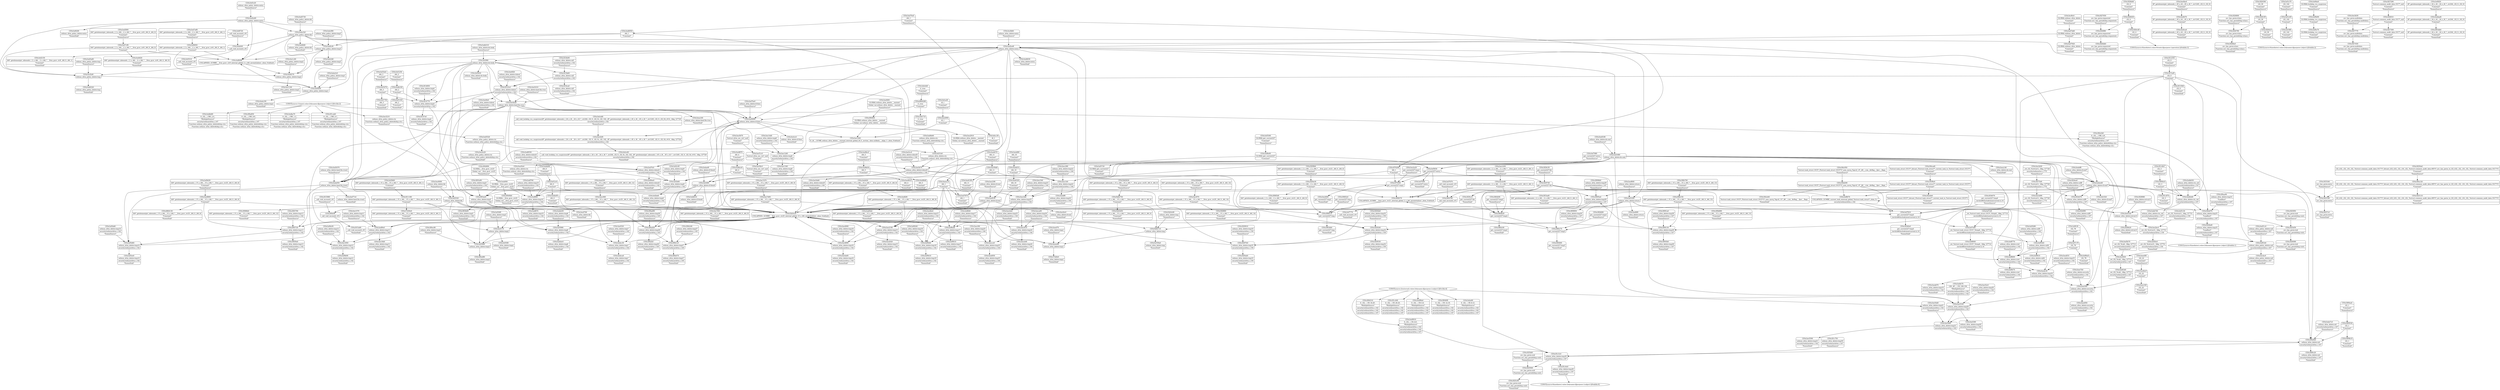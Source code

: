 digraph {
	CE0x3eedd70 [shape=record,shape=Mrecord,label="{CE0x3eedd70|selinux_xfrm_delete:tmp19|security/selinux/xfrm.c,142|*SummSink*}"]
	CE0x3f27050 [shape=record,shape=Mrecord,label="{CE0x3f27050|avc_has_perm:requested|Function::avc_has_perm&Arg::requested::|*SummSource*}"]
	CE0x3ee1100 [shape=record,shape=Mrecord,label="{CE0x3ee1100|selinux_xfrm_policy_delete:tmp2|*SummSink*}"]
	CE0x3ee0be0 [shape=record,shape=Mrecord,label="{CE0x3ee0be0|i8*_getelementptr_inbounds_(_45_x_i8_,_45_x_i8_*_.str1245,_i32_0,_i32_0)|*Constant*|*SummSource*}"]
	CE0x3f26390 [shape=record,shape=Mrecord,label="{CE0x3f26390|i16_39|*Constant*|*SummSource*}"]
	CE0x3eddd90 [shape=record,shape=Mrecord,label="{CE0x3eddd90|i64_0|*Constant*|*SummSource*}"]
	CE0x3ee1570 [shape=record,shape=Mrecord,label="{CE0x3ee1570|selinux_xfrm_delete:tmp11|security/selinux/xfrm.c,142|*SummSource*}"]
	CE0x3ecf6c0 [shape=record,shape=Mrecord,label="{CE0x3ecf6c0|GLOBAL:selinux_xfrm_delete|*Constant*|*SummSource*}"]
	CE0x3f28db0 [shape=record,shape=Mrecord,label="{CE0x3f28db0|i64*_getelementptr_inbounds_(_15_x_i64_,_15_x_i64_*___llvm_gcov_ctr25,_i64_0,_i64_14)|*Constant*|*SummSource*}"]
	CE0x3ed7be0 [shape=record,shape=Mrecord,label="{CE0x3ed7be0|selinux_xfrm_delete:if.then|*SummSource*}"]
	CE0x3ecfac0 [shape=record,shape=Mrecord,label="{CE0x3ecfac0|selinux_xfrm_policy_delete:call|security/selinux/xfrm.c,327|*SummSink*}"]
	CE0x3eedbc0 [shape=record,shape=Mrecord,label="{CE0x3eedbc0|i32_22|*Constant*}"]
	CE0x3f24f90 [shape=record,shape=Mrecord,label="{CE0x3f24f90|selinux_xfrm_delete:call8|security/selinux/xfrm.c,147|*SummSink*}"]
	CE0x3eec4d0 [shape=record,shape=Mrecord,label="{CE0x3eec4d0|selinux_xfrm_delete:tmp23|security/selinux/xfrm.c,144}"]
	CE0x3f25110 [shape=record,shape=Mrecord,label="{CE0x3f25110|i32_(i32,_i32,_i16,_i32,_%struct.common_audit_data.1017*)*_bitcast_(i32_(i32,_i32,_i16,_i32,_%struct.common_audit_data.495*)*_avc_has_perm_to_i32_(i32,_i32,_i16,_i32,_%struct.common_audit_data.1017*)*)|*Constant*|*SummSink*}"]
	CE0x3f26790 [shape=record,shape=Mrecord,label="{CE0x3f26790|avc_has_perm:tclass|Function::avc_has_perm&Arg::tclass::}"]
	CE0x3f04680 [shape=record,shape=Mrecord,label="{CE0x3f04680|get_current227:tmp3|*SummSource*}"]
	CE0x3eeef70 [shape=record,shape=Mrecord,label="{CE0x3eeef70|selinux_xfrm_delete:tmp1|*SummSource*}"]
	CE0x3ee1c60 [shape=record,shape=Mrecord,label="{CE0x3ee1c60|selinux_xfrm_policy_delete:tmp2|*SummSource*}"]
	CE0x3ee8870 [shape=record,shape=Mrecord,label="{CE0x3ee8870|i64_4|*Constant*|*SummSource*}"]
	CE0x3eee160 [shape=record,shape=Mrecord,label="{CE0x3eee160|i32_22|*Constant*|*SummSink*}"]
	CE0x3f04f50 [shape=record,shape=Mrecord,label="{CE0x3f04f50|GLOBAL:selinux_xfrm_delete.__warned|Global_var:selinux_xfrm_delete.__warned}"]
	CE0x3f0ed80 [shape=record,shape=Mrecord,label="{CE0x3f0ed80|selinux_xfrm_delete:tmp3|*SummSink*}"]
	CE0x5e559a0 [shape=record,shape=Mrecord,label="{CE0x5e559a0|selinux_xfrm_delete:tmp|*SummSink*}"]
	CE0x3f28980 [shape=record,shape=Mrecord,label="{CE0x3f28980|selinux_xfrm_delete:retval.0|*SummSource*}"]
	CE0x3f0b700 [shape=record,shape=Mrecord,label="{CE0x3f0b700|i64*_getelementptr_inbounds_(_15_x_i64_,_15_x_i64_*___llvm_gcov_ctr25,_i64_0,_i64_13)|*Constant*|*SummSource*}"]
	CE0x3ef2150 [shape=record,shape=Mrecord,label="{CE0x3ef2150|i64*_getelementptr_inbounds_(_2_x_i64_,_2_x_i64_*___llvm_gcov_ctr9,_i64_0,_i64_1)|*Constant*|*SummSink*}"]
	CE0x3ef95b0 [shape=record,shape=Mrecord,label="{CE0x3ef95b0|selinux_xfrm_delete:call4|security/selinux/xfrm.c,142}"]
	CE0x3f091a0 [shape=record,shape=Mrecord,label="{CE0x3f091a0|selinux_xfrm_delete:tmp28|security/selinux/xfrm.c,147|*SummSource*}"]
	CE0x3ef1e70 [shape=record,shape=Mrecord,label="{CE0x3ef1e70|i32_142|*Constant*|*SummSource*}"]
	CE0x3ee2910 [shape=record,shape=Mrecord,label="{CE0x3ee2910|GLOBAL:selinux_xfrm_delete.__warned|Global_var:selinux_xfrm_delete.__warned|*SummSink*}"]
	CE0x3eec6a0 [shape=record,shape=Mrecord,label="{CE0x3eec6a0|selinux_xfrm_delete:tmp23|security/selinux/xfrm.c,144|*SummSink*}"]
	CE0x3ef0de0 [shape=record,shape=Mrecord,label="{CE0x3ef0de0|GLOBAL:lockdep_rcu_suspicious|*Constant*|*SummSource*}"]
	CE0x3ef1670 [shape=record,shape=Mrecord,label="{CE0x3ef1670|i64_3|*Constant*}"]
	CE0x3f0a970 [shape=record,shape=Mrecord,label="{CE0x3f0a970|selinux_xfrm_delete:tmp31|*LoadInst*|security/selinux/xfrm.c,147}"]
	CE0x3f16ca0 [shape=record,shape=Mrecord,label="{CE0x3f16ca0|selinux_xfrm_delete:call|security/selinux/xfrm.c,142|*SummSink*}"]
	CE0x3f250a0 [shape=record,shape=Mrecord,label="{CE0x3f250a0|i32_(i32,_i32,_i16,_i32,_%struct.common_audit_data.1017*)*_bitcast_(i32_(i32,_i32,_i16,_i32,_%struct.common_audit_data.495*)*_avc_has_perm_to_i32_(i32,_i32,_i16,_i32,_%struct.common_audit_data.1017*)*)|*Constant*|*SummSource*}"]
	CE0x3f251d0 [shape=record,shape=Mrecord,label="{CE0x3f251d0|avc_has_perm:entry}"]
	CE0x3ee5670 [shape=record,shape=Mrecord,label="{CE0x3ee5670|%struct.xfrm_sec_ctx*_null|*Constant*|*SummSource*}"]
	CE0x3f63db0 [shape=record,shape=Mrecord,label="{CE0x3f63db0|get_current227:tmp|*SummSink*}"]
	CE0x3ef5d60 [shape=record,shape=Mrecord,label="{CE0x3ef5d60|selinux_xfrm_delete:tmp14|security/selinux/xfrm.c,142}"]
	CE0x3f29fb0 [shape=record,shape=Mrecord,label="{CE0x3f29fb0|i64*_getelementptr_inbounds_(_2_x_i64_,_2_x_i64_*___llvm_gcov_ctr21,_i64_0,_i64_0)|*Constant*|*SummSource*}"]
	CE0x3ed7c90 [shape=record,shape=Mrecord,label="{CE0x3ed7c90|i64*_getelementptr_inbounds_(_2_x_i64_,_2_x_i64_*___llvm_gcov_ctr9,_i64_0,_i64_0)|*Constant*}"]
	CE0x5b82830 [shape=record,shape=Mrecord,label="{CE0x5b82830|i64*_getelementptr_inbounds_(_15_x_i64_,_15_x_i64_*___llvm_gcov_ctr25,_i64_0,_i64_0)|*Constant*|*SummSource*}"]
	CE0x3f1c6e0 [shape=record,shape=Mrecord,label="{CE0x3f1c6e0|selinux_xfrm_delete:tmp30|security/selinux/xfrm.c,147|*SummSink*}"]
	CE0x3ee45e0 [shape=record,shape=Mrecord,label="{CE0x3ee45e0|selinux_xfrm_delete:ctx|Function::selinux_xfrm_delete&Arg::ctx::|*SummSink*}"]
	CE0x3f4cb40 [shape=record,shape=Mrecord,label="{CE0x3f4cb40|%struct.task_struct.1015*_(%struct.task_struct.1015**)*_asm_movq_%gs:$_1:P_,$0_,_r,im,_dirflag_,_fpsr_,_flags_|*SummSink*}"]
	CE0x3f2ebb0 [shape=record,shape=Mrecord,label="{CE0x3f2ebb0|%struct.task_struct.1015**_bitcast_(%struct.task_struct**_current_task_to_%struct.task_struct.1015**)|*Constant*|*SummSink*}"]
	CE0x3eda3c0 [shape=record,shape=Mrecord,label="{CE0x3eda3c0|selinux_xfrm_policy_delete:tmp1|*SummSource*}"]
	CE0x3ee0ca0 [shape=record,shape=Mrecord,label="{CE0x3ee0ca0|i8*_getelementptr_inbounds_(_45_x_i8_,_45_x_i8_*_.str1245,_i32_0,_i32_0)|*Constant*|*SummSink*}"]
	CE0x3ed4630 [shape=record,shape=Mrecord,label="{CE0x3ed4630|selinux_xfrm_delete:entry|*SummSink*}"]
	CE0x3ef9010 [shape=record,shape=Mrecord,label="{CE0x3ef9010|selinux_xfrm_delete:tmp17|security/selinux/xfrm.c,142|*SummSink*}"]
	CE0x3eebff0 [shape=record,shape=Mrecord,label="{CE0x3eebff0|selinux_xfrm_delete:tmp22|security/selinux/xfrm.c,144|*SummSink*}"]
	CE0x3ed7a80 [shape=record,shape=Mrecord,label="{CE0x3ed7a80|i64*_getelementptr_inbounds_(_2_x_i64_,_2_x_i64_*___llvm_gcov_ctr9,_i64_0,_i64_1)|*Constant*|*SummSource*}"]
	CE0x3f05790 [shape=record,shape=Mrecord,label="{CE0x3f05790|selinux_xfrm_delete:tmp13|security/selinux/xfrm.c,142|*SummSource*}"]
	CE0x3eecf40 [shape=record,shape=Mrecord,label="{CE0x3eecf40|selinux_xfrm_delete:tmp25|security/selinux/xfrm.c,144|*SummSource*}"]
	CE0x3eef400 [shape=record,shape=Mrecord,label="{CE0x3eef400|GLOBAL:selinux_xfrm_delete.__warned|Global_var:selinux_xfrm_delete.__warned|*SummSource*}"]
	CE0x3f64c00 [shape=record,shape=Mrecord,label="{CE0x3f64c00|get_current227:tmp2|*SummSink*}"]
	CE0x3efa4f0 [shape=record,shape=Mrecord,label="{CE0x3efa4f0|4:_i32,_:_CR_8,12_|*MultipleSource*|security/selinux/xfrm.c,142|security/selinux/xfrm.c,142|security/selinux/xfrm.c,147}"]
	CE0x3f24ea0 [shape=record,shape=Mrecord,label="{CE0x3f24ea0|selinux_xfrm_delete:call8|security/selinux/xfrm.c,147|*SummSource*}"]
	CE0x3ee3d20 [shape=record,shape=Mrecord,label="{CE0x3ee3d20|_ret_i32_%retval.0,_!dbg_!27728|security/selinux/avc.c,775|*SummSource*}"]
	CE0x3ed6b60 [shape=record,shape=Mrecord,label="{CE0x3ed6b60|selinux_xfrm_delete:ctx|Function::selinux_xfrm_delete&Arg::ctx::|*SummSource*}"]
	CE0x3f0b2d0 [shape=record,shape=Mrecord,label="{CE0x3f0b2d0|selinux_xfrm_delete:tmp27|security/selinux/xfrm.c,145|*SummSource*}"]
	CE0x3f34070 [shape=record,shape=Mrecord,label="{CE0x3f34070|get_current227:tmp4|./arch/x86/include/asm/current.h,14|*SummSource*}"]
	CE0x3ed6950 [shape=record,shape=Mrecord,label="{CE0x3ed6950|i64_1|*Constant*}"]
	CE0x3ef2520 [shape=record,shape=Mrecord,label="{CE0x3ef2520|selinux_xfrm_delete:bb}"]
	CE0x3eea1d0 [shape=record,shape=Mrecord,label="{CE0x3eea1d0|selinux_xfrm_delete:do.end|*SummSink*}"]
	CE0x3f16b90 [shape=record,shape=Mrecord,label="{CE0x3f16b90|selinux_xfrm_delete:call|security/selinux/xfrm.c,142|*SummSource*}"]
	CE0x3ee0f20 [shape=record,shape=Mrecord,label="{CE0x3ee0f20|selinux_xfrm_delete:tobool|security/selinux/xfrm.c,142|*SummSource*}"]
	CE0x3ed5f00 [shape=record,shape=Mrecord,label="{CE0x3ed5f00|i64*_getelementptr_inbounds_(_2_x_i64_,_2_x_i64_*___llvm_gcov_ctr9,_i64_0,_i64_0)|*Constant*|*SummSource*}"]
	CE0x3ecf430 [shape=record,shape=Mrecord,label="{CE0x3ecf430|_ret_i32_%call,_!dbg_!27713|security/selinux/xfrm.c,327}"]
	CE0x3ef35f0 [shape=record,shape=Mrecord,label="{CE0x3ef35f0|selinux_xfrm_delete:tmp2|*SummSink*}"]
	CE0x3ef5130 [shape=record,shape=Mrecord,label="{CE0x3ef5130|_ret_i32_%retval.0,_!dbg_!27751|security/selinux/xfrm.c,150|*SummSource*}"]
	CE0x3f1cab0 [shape=record,shape=Mrecord,label="{CE0x3f1cab0|4:_i32,_:_CRE_0,1_|*MultipleSource*|security/selinux/xfrm.c,147|Function::selinux_xfrm_policy_delete&Arg::ctx::|Function::selinux_xfrm_delete&Arg::ctx::}"]
	"CONST[source:0(mediator),value:2(dynamic)][purpose:{object}][SnkIdx:2]"
	CE0x3efc520 [shape=record,shape=Mrecord,label="{CE0x3efc520|selinux_xfrm_delete:if.end7|*SummSink*}"]
	CE0x3eecce0 [shape=record,shape=Mrecord,label="{CE0x3eecce0|selinux_xfrm_delete:tmp25|security/selinux/xfrm.c,144}"]
	CE0x3f0ec80 [shape=record,shape=Mrecord,label="{CE0x3f0ec80|selinux_xfrm_delete:tmp3|*SummSource*}"]
	CE0x3ef3980 [shape=record,shape=Mrecord,label="{CE0x3ef3980|selinux_xfrm_delete:tmp6|security/selinux/xfrm.c,142}"]
	CE0x3edbb80 [shape=record,shape=Mrecord,label="{CE0x3edbb80|4:_i32,_:_CRE_2,4_|*MultipleSource*|security/selinux/xfrm.c,147|Function::selinux_xfrm_policy_delete&Arg::ctx::|Function::selinux_xfrm_delete&Arg::ctx::}"]
	CE0x3f1c5c0 [shape=record,shape=Mrecord,label="{CE0x3f1c5c0|selinux_xfrm_delete:tmp30|security/selinux/xfrm.c,147}"]
	CE0x3ed5520 [shape=record,shape=Mrecord,label="{CE0x3ed5520|selinux_xfrm_policy_delete:ctx|Function::selinux_xfrm_policy_delete&Arg::ctx::}"]
	CE0x3eed1f0 [shape=record,shape=Mrecord,label="{CE0x3eed1f0|i64*_getelementptr_inbounds_(_15_x_i64_,_15_x_i64_*___llvm_gcov_ctr25,_i64_0,_i64_12)|*Constant*|*SummSource*}"]
	CE0x3ef9240 [shape=record,shape=Mrecord,label="{CE0x3ef9240|selinux_xfrm_delete:tmp18|security/selinux/xfrm.c,142|*SummSource*}"]
	CE0x3eec540 [shape=record,shape=Mrecord,label="{CE0x3eec540|selinux_xfrm_delete:tmp23|security/selinux/xfrm.c,144|*SummSource*}"]
	CE0x3f047b0 [shape=record,shape=Mrecord,label="{CE0x3f047b0|_call_void_mcount()_#3}"]
	CE0x3ef3c20 [shape=record,shape=Mrecord,label="{CE0x3ef3c20|selinux_xfrm_policy_delete:entry|*SummSource*}"]
	CE0x3ee1340 [shape=record,shape=Mrecord,label="{CE0x3ee1340|selinux_xfrm_delete:tmp8|security/selinux/xfrm.c,142|*SummSink*}"]
	CE0x3f64b20 [shape=record,shape=Mrecord,label="{CE0x3f64b20|get_current227:tmp2}"]
	CE0x3ed7dd0 [shape=record,shape=Mrecord,label="{CE0x3ed7dd0|GLOBAL:selinux_xfrm_delete|*Constant*}"]
	CE0x3ee51c0 [shape=record,shape=Mrecord,label="{CE0x3ee51c0|%struct.xfrm_sec_ctx*_null|*Constant*}"]
	CE0x3ef7c70 [shape=record,shape=Mrecord,label="{CE0x3ef7c70|i32_78|*Constant*}"]
	CE0x3ed9ae0 [shape=record,shape=Mrecord,label="{CE0x3ed9ae0|selinux_xfrm_delete:tobool1|security/selinux/xfrm.c,142|*SummSink*}"]
	CE0x3f04310 [shape=record,shape=Mrecord,label="{CE0x3f04310|4:_i32,_:_CR_16,20_|*MultipleSource*|security/selinux/xfrm.c,142|security/selinux/xfrm.c,142|security/selinux/xfrm.c,147}"]
	CE0x3f03a90 [shape=record,shape=Mrecord,label="{CE0x3f03a90|selinux_xfrm_delete:tmp5|security/selinux/xfrm.c,142|*SummSource*}"]
	CE0x3ef8ed0 [shape=record,shape=Mrecord,label="{CE0x3ef8ed0|selinux_xfrm_delete:tmp17|security/selinux/xfrm.c,142}"]
	CE0x3eecb40 [shape=record,shape=Mrecord,label="{CE0x3eecb40|selinux_xfrm_delete:tmp24|security/selinux/xfrm.c,144|*SummSink*}"]
	CE0x3ee4a60 [shape=record,shape=Mrecord,label="{CE0x3ee4a60|selinux_xfrm_delete:tmp16|security/selinux/xfrm.c,142|*SummSink*}"]
	CE0x3f059a0 [shape=record,shape=Mrecord,label="{CE0x3f059a0|selinux_xfrm_delete:tmp13|security/selinux/xfrm.c,142|*SummSink*}"]
	CE0x3f24bd0 [shape=record,shape=Mrecord,label="{CE0x3f24bd0|selinux_xfrm_delete:tmp31|*LoadInst*|security/selinux/xfrm.c,147|*SummSink*}"]
	CE0x3ee7f00 [shape=record,shape=Mrecord,label="{CE0x3ee7f00|i64*_getelementptr_inbounds_(_15_x_i64_,_15_x_i64_*___llvm_gcov_ctr25,_i64_0,_i64_9)|*Constant*|*SummSink*}"]
	"CONST[source:2(external),value:2(dynamic)][purpose:{subject}][SrcIdx:4]"
	CE0x3f15af0 [shape=record,shape=Mrecord,label="{CE0x3f15af0|i32_0|*Constant*}"]
	CE0x3ee0fe0 [shape=record,shape=Mrecord,label="{CE0x3ee0fe0|selinux_xfrm_delete:tobool|security/selinux/xfrm.c,142|*SummSink*}"]
	CE0x3f26f10 [shape=record,shape=Mrecord,label="{CE0x3f26f10|%struct.common_audit_data.1017*_null|*Constant*}"]
	CE0x3f09c20 [shape=record,shape=Mrecord,label="{CE0x3f09c20|selinux_xfrm_delete:sid|security/selinux/xfrm.c,147|*SummSink*}"]
	CE0x3f268a0 [shape=record,shape=Mrecord,label="{CE0x3f268a0|avc_has_perm:tclass|Function::avc_has_perm&Arg::tclass::|*SummSink*}"]
	CE0x3f086b0 [shape=record,shape=Mrecord,label="{CE0x3f086b0|i64*_getelementptr_inbounds_(_15_x_i64_,_15_x_i64_*___llvm_gcov_ctr25,_i64_0,_i64_12)|*Constant*|*SummSink*}"]
	CE0x3ef8470 [shape=record,shape=Mrecord,label="{CE0x3ef8470|selinux_xfrm_delete:cred|security/selinux/xfrm.c,142|*SummSink*}"]
	CE0x3f4c950 [shape=record,shape=Mrecord,label="{CE0x3f4c950|%struct.task_struct.1015*_(%struct.task_struct.1015**)*_asm_movq_%gs:$_1:P_,$0_,_r,im,_dirflag_,_fpsr_,_flags_|*SummSource*}"]
	CE0x3f4cad0 [shape=record,shape=Mrecord,label="{CE0x3f4cad0|%struct.task_struct.1015**_bitcast_(%struct.task_struct**_current_task_to_%struct.task_struct.1015**)|*Constant*|*SummSource*}"]
	CE0x3f1c440 [shape=record,shape=Mrecord,label="{CE0x3f1c440|4:_i32,_:_CR_20,24_|*MultipleSource*|security/selinux/xfrm.c,142|security/selinux/xfrm.c,142|security/selinux/xfrm.c,147}"]
	"CONST[source:1(input),value:2(dynamic)][purpose:{object}][SrcIdx:2]"
	CE0x3eec1b0 [shape=record,shape=Mrecord,label="{CE0x3eec1b0|selinux_xfrm_delete:tmp22|security/selinux/xfrm.c,144}"]
	CE0x3ef9b90 [shape=record,shape=Mrecord,label="{CE0x3ef9b90|selinux_xfrm_delete:tmp12|security/selinux/xfrm.c,142|*SummSink*}"]
	CE0x3edf760 [shape=record,shape=Mrecord,label="{CE0x3edf760|selinux_xfrm_delete:tmp10|security/selinux/xfrm.c,142|*SummSource*}"]
	CE0x3f26b60 [shape=record,shape=Mrecord,label="{CE0x3f26b60|i32_4|*Constant*|*SummSource*}"]
	CE0x3f093b0 [shape=record,shape=Mrecord,label="{CE0x3f093b0|selinux_xfrm_delete:tmp28|security/selinux/xfrm.c,147|*SummSink*}"]
	CE0x3efe4d0 [shape=record,shape=Mrecord,label="{CE0x3efe4d0|i1_true|*Constant*|*SummSource*}"]
	CE0x3f0b150 [shape=record,shape=Mrecord,label="{CE0x3f0b150|i64*_getelementptr_inbounds_(_15_x_i64_,_15_x_i64_*___llvm_gcov_ctr25,_i64_0,_i64_13)|*Constant*}"]
	CE0x3eee560 [shape=record,shape=Mrecord,label="{CE0x3eee560|selinux_xfrm_delete:security|security/selinux/xfrm.c,142}"]
	CE0x5b82750 [shape=record,shape=Mrecord,label="{CE0x5b82750|i64*_getelementptr_inbounds_(_15_x_i64_,_15_x_i64_*___llvm_gcov_ctr25,_i64_0,_i64_0)|*Constant*}"]
	CE0x3ed2e60 [shape=record,shape=Mrecord,label="{CE0x3ed2e60|selinux_xfrm_policy_delete:entry}"]
	CE0x3eda1b0 [shape=record,shape=Mrecord,label="{CE0x3eda1b0|selinux_xfrm_policy_delete:bb}"]
	CE0x3f03b00 [shape=record,shape=Mrecord,label="{CE0x3f03b00|selinux_xfrm_delete:tmp5|security/selinux/xfrm.c,142|*SummSink*}"]
	CE0x3ed5730 [shape=record,shape=Mrecord,label="{CE0x3ed5730|selinux_xfrm_policy_delete:bb|*SummSource*}"]
	CE0x3eea160 [shape=record,shape=Mrecord,label="{CE0x3eea160|selinux_xfrm_delete:land.lhs.true|*SummSink*}"]
	CE0x3ef9410 [shape=record,shape=Mrecord,label="{CE0x3ef9410|selinux_xfrm_delete:tmp18|security/selinux/xfrm.c,142|*SummSink*}"]
	CE0x3f28b20 [shape=record,shape=Mrecord,label="{CE0x3f28b20|selinux_xfrm_delete:retval.0|*SummSink*}"]
	CE0x3f049b0 [shape=record,shape=Mrecord,label="{CE0x3f049b0|GLOBAL:__llvm_gcov_ctr25|Global_var:__llvm_gcov_ctr25|*SummSink*}"]
	CE0x3ee12d0 [shape=record,shape=Mrecord,label="{CE0x3ee12d0|selinux_xfrm_delete:tmp8|security/selinux/xfrm.c,142}"]
	CE0x3efe820 [shape=record,shape=Mrecord,label="{CE0x3efe820|i64*_getelementptr_inbounds_(_15_x_i64_,_15_x_i64_*___llvm_gcov_ctr25,_i64_0,_i64_8)|*Constant*|*SummSource*}"]
	CE0x3efca20 [shape=record,shape=Mrecord,label="{CE0x3efca20|i8_1|*Constant*|*SummSource*}"]
	CE0x3ef92b0 [shape=record,shape=Mrecord,label="{CE0x3ef92b0|selinux_xfrm_delete:tmp18|security/selinux/xfrm.c,142}"]
	CE0x3f29910 [shape=record,shape=Mrecord,label="{CE0x3f29910|selinux_xfrm_delete:tmp33|security/selinux/xfrm.c,150|*SummSource*}"]
	CE0x3ef7b90 [shape=record,shape=Mrecord,label="{CE0x3ef7b90|get_current227:entry|*SummSink*}"]
	CE0x3ef2b60 [shape=record,shape=Mrecord,label="{CE0x3ef2b60|selinux_xfrm_delete:tmp9|security/selinux/xfrm.c,142}"]
	CE0x3f09b10 [shape=record,shape=Mrecord,label="{CE0x3f09b10|i32_1|*Constant*|*SummSink*}"]
	CE0x3edfe70 [shape=record,shape=Mrecord,label="{CE0x3edfe70|128:_i8*,_:_CR_128,136_|*MultipleSource*|security/selinux/xfrm.c,142|security/selinux/xfrm.c,142}"]
	CE0x3ef84e0 [shape=record,shape=Mrecord,label="{CE0x3ef84e0|i32_78|*Constant*|*SummSink*}"]
	CE0x3ef8e60 [shape=record,shape=Mrecord,label="{CE0x3ef8e60|GLOBAL:get_current227|*Constant*}"]
	CE0x3f15b60 [shape=record,shape=Mrecord,label="{CE0x3f15b60|selinux_xfrm_delete:call|security/selinux/xfrm.c,142}"]
	CE0x3efcdd0 [shape=record,shape=Mrecord,label="{CE0x3efcdd0|_call_void_lockdep_rcu_suspicious(i8*_getelementptr_inbounds_(_24_x_i8_,_24_x_i8_*_.str244,_i32_0,_i32_0),_i32_142,_i8*_getelementptr_inbounds_(_45_x_i8_,_45_x_i8_*_.str1245,_i32_0,_i32_0))_#10,_!dbg_!27729|security/selinux/xfrm.c,142|*SummSource*}"]
	CE0x3f26080 [shape=record,shape=Mrecord,label="{CE0x3f26080|avc_has_perm:tsid|Function::avc_has_perm&Arg::tsid::|*SummSink*}"]
	CE0x3efe710 [shape=record,shape=Mrecord,label="{CE0x3efe710|i1_true|*Constant*|*SummSink*}"]
	CE0x3f09dc0 [shape=record,shape=Mrecord,label="{CE0x3f09dc0|i32_3|*Constant*}"]
	CE0x3ed51c0 [shape=record,shape=Mrecord,label="{CE0x3ed51c0|selinux_xfrm_policy_delete:call|security/selinux/xfrm.c,327|*SummSource*}"]
	CE0x3edf9e0 [shape=record,shape=Mrecord,label="{CE0x3edf9e0|selinux_xfrm_delete:tmp11|security/selinux/xfrm.c,142}"]
	CE0x3ef7980 [shape=record,shape=Mrecord,label="{CE0x3ef7980|get_current227:entry|*SummSource*}"]
	CE0x3ee8180 [shape=record,shape=Mrecord,label="{CE0x3ee8180|selinux_xfrm_delete:do.end|*SummSource*}"]
	CE0x3f29cc0 [shape=record,shape=Mrecord,label="{CE0x3f29cc0|get_current227:bb|*SummSink*}"]
	CE0x3f29e30 [shape=record,shape=Mrecord,label="{CE0x3f29e30|i64*_getelementptr_inbounds_(_2_x_i64_,_2_x_i64_*___llvm_gcov_ctr21,_i64_0,_i64_0)|*Constant*}"]
	CE0x3ef5830 [shape=record,shape=Mrecord,label="{CE0x3ef5830|get_current227:entry}"]
	CE0x3f1c870 [shape=record,shape=Mrecord,label="{CE0x3f1c870|i32_3|*Constant*|*SummSink*}"]
	CE0x3ef5280 [shape=record,shape=Mrecord,label="{CE0x3ef5280|selinux_xfrm_delete:call4|security/selinux/xfrm.c,142|*SummSource*}"]
	CE0x3f03db0 [shape=record,shape=Mrecord,label="{CE0x3f03db0|i8*_getelementptr_inbounds_(_24_x_i8_,_24_x_i8_*_.str244,_i32_0,_i32_0)|*Constant*|*SummSink*}"]
	CE0x3f29ab0 [shape=record,shape=Mrecord,label="{CE0x3f29ab0|selinux_xfrm_delete:tmp33|security/selinux/xfrm.c,150|*SummSink*}"]
	CE0x3ef8670 [shape=record,shape=Mrecord,label="{CE0x3ef8670|COLLAPSED:_GCMRE_current_task_external_global_%struct.task_struct*:_elem_0::|security/selinux/xfrm.c,142}"]
	CE0x3f4d290 [shape=record,shape=Mrecord,label="{CE0x3f4d290|%struct.task_struct.1015*_(%struct.task_struct.1015**)*_asm_movq_%gs:$_1:P_,$0_,_r,im,_dirflag_,_fpsr_,_flags_}"]
	CE0x3f29c50 [shape=record,shape=Mrecord,label="{CE0x3f29c50|get_current227:bb|*SummSource*}"]
	CE0x3ee6180 [shape=record,shape=Mrecord,label="{CE0x3ee6180|i64_11|*Constant*|*SummSink*}"]
	CE0x3f26800 [shape=record,shape=Mrecord,label="{CE0x3f26800|avc_has_perm:tclass|Function::avc_has_perm&Arg::tclass::|*SummSource*}"]
	CE0x3f0b1c0 [shape=record,shape=Mrecord,label="{CE0x3f0b1c0|selinux_xfrm_delete:tmp27|security/selinux/xfrm.c,145}"]
	CE0x3f53ad0 [shape=record,shape=Mrecord,label="{CE0x3f53ad0|i64*_getelementptr_inbounds_(_2_x_i64_,_2_x_i64_*___llvm_gcov_ctr21,_i64_0,_i64_1)|*Constant*|*SummSink*}"]
	CE0x3f257c0 [shape=record,shape=Mrecord,label="{CE0x3f257c0|avc_has_perm:entry|*SummSink*}"]
	CE0x3ee2600 [shape=record,shape=Mrecord,label="{CE0x3ee2600|get_current227:tmp1|*SummSink*}"]
	CE0x3f095a0 [shape=record,shape=Mrecord,label="{CE0x3f095a0|selinux_xfrm_delete:tmp29|security/selinux/xfrm.c,147}"]
	CE0x3ed77c0 [shape=record,shape=Mrecord,label="{CE0x3ed77c0|selinux_xfrm_delete:land.lhs.true2|*SummSink*}"]
	CE0x3eec810 [shape=record,shape=Mrecord,label="{CE0x3eec810|selinux_xfrm_delete:tmp24|security/selinux/xfrm.c,144}"]
	CE0x3f27300 [shape=record,shape=Mrecord,label="{CE0x3f27300|%struct.common_audit_data.1017*_null|*Constant*|*SummSink*}"]
	CE0x3f0a850 [shape=record,shape=Mrecord,label="{CE0x3f0a850|4:_i32,_:_CRE_8,8_|*MultipleSource*|security/selinux/xfrm.c,147|Function::selinux_xfrm_policy_delete&Arg::ctx::|Function::selinux_xfrm_delete&Arg::ctx::}"]
	CE0x3efa640 [shape=record,shape=Mrecord,label="{CE0x3efa640|_call_void_mcount()_#3}"]
	CE0x3ecfcc0 [shape=record,shape=Mrecord,label="{CE0x3ecfcc0|selinux_xfrm_delete:if.then|*SummSink*}"]
	CE0x52b5d50 [shape=record,shape=Mrecord,label="{CE0x52b5d50|i64*_getelementptr_inbounds_(_15_x_i64_,_15_x_i64_*___llvm_gcov_ctr25,_i64_0,_i64_0)|*Constant*|*SummSink*}"]
	CE0x4864280 [shape=record,shape=Mrecord,label="{CE0x4864280|i1_true|*Constant*}"]
	CE0x3edcf80 [shape=record,shape=Mrecord,label="{CE0x3edcf80|selinux_xfrm_policy_delete:tmp3|*SummSource*}"]
	CE0x3eebf80 [shape=record,shape=Mrecord,label="{CE0x3eebf80|i64_10|*Constant*|*SummSource*}"]
	CE0x3ee42f0 [shape=record,shape=Mrecord,label="{CE0x3ee42f0|_call_void_lockdep_rcu_suspicious(i8*_getelementptr_inbounds_(_24_x_i8_,_24_x_i8_*_.str244,_i32_0,_i32_0),_i32_142,_i8*_getelementptr_inbounds_(_45_x_i8_,_45_x_i8_*_.str1245,_i32_0,_i32_0))_#10,_!dbg_!27729|security/selinux/xfrm.c,142}"]
	CE0x3ef7810 [shape=record,shape=Mrecord,label="{CE0x3ef7810|get_current227:tmp4|./arch/x86/include/asm/current.h,14}"]
	CE0x3ef0e70 [shape=record,shape=Mrecord,label="{CE0x3ef0e70|GLOBAL:lockdep_rcu_suspicious|*Constant*|*SummSink*}"]
	CE0x3edbce0 [shape=record,shape=Mrecord,label="{CE0x3edbce0|i64_4|*Constant*}"]
	CE0x3ef81f0 [shape=record,shape=Mrecord,label="{CE0x3ef81f0|i32_78|*Constant*|*SummSource*}"]
	CE0x3ee3b50 [shape=record,shape=Mrecord,label="{CE0x3ee3b50|avc_has_perm:auditdata|Function::avc_has_perm&Arg::auditdata::|*SummSource*}"]
	CE0x3ef8f40 [shape=record,shape=Mrecord,label="{CE0x3ef8f40|selinux_xfrm_delete:tmp17|security/selinux/xfrm.c,142|*SummSource*}"]
	CE0x3ed9910 [shape=record,shape=Mrecord,label="{CE0x3ed9910|4:_i32,_:_CR_4,8_|*MultipleSource*|security/selinux/xfrm.c,142|security/selinux/xfrm.c,142|security/selinux/xfrm.c,147}"]
	CE0x3eef600 [shape=record,shape=Mrecord,label="{CE0x3eef600|selinux_xfrm_delete:return|*SummSource*}"]
	CE0x3f09130 [shape=record,shape=Mrecord,label="{CE0x3f09130|selinux_xfrm_delete:tmp28|security/selinux/xfrm.c,147}"]
	CE0x3f2f8a0 [shape=record,shape=Mrecord,label="{CE0x3f2f8a0|%struct.task_struct.1015**_bitcast_(%struct.task_struct**_current_task_to_%struct.task_struct.1015**)|*Constant*}"]
	CE0x3ed6320 [shape=record,shape=Mrecord,label="{CE0x3ed6320|selinux_xfrm_policy_delete:tmp|*SummSink*}"]
	CE0x3efc660 [shape=record,shape=Mrecord,label="{CE0x3efc660|selinux_xfrm_delete:if.then6}"]
	CE0x3ef16e0 [shape=record,shape=Mrecord,label="{CE0x3ef16e0|i64_3|*Constant*|*SummSource*}"]
	CE0x3ef6720 [shape=record,shape=Mrecord,label="{CE0x3ef6720|_call_void_mcount()_#3|*SummSource*}"]
	CE0x3edb630 [shape=record,shape=Mrecord,label="{CE0x3edb630|selinux_xfrm_delete:ctx_sid|security/selinux/xfrm.c,147|*SummSource*}"]
	CE0x3ee0760 [shape=record,shape=Mrecord,label="{CE0x3ee0760|selinux_xfrm_delete:bb|*SummSink*}"]
	CE0x3ef7ef0 [shape=record,shape=Mrecord,label="{CE0x3ef7ef0|_ret_%struct.task_struct.1015*_%tmp4,_!dbg_!27714|./arch/x86/include/asm/current.h,14|*SummSource*}"]
	CE0x3ed5890 [shape=record,shape=Mrecord,label="{CE0x3ed5890|selinux_xfrm_delete:if.then}"]
	CE0x3ef8600 [shape=record,shape=Mrecord,label="{CE0x3ef8600|selinux_xfrm_delete:cred|security/selinux/xfrm.c,142}"]
	CE0x3edeb30 [shape=record,shape=Mrecord,label="{CE0x3edeb30|selinux_xfrm_delete:tmp6|security/selinux/xfrm.c,142|*SummSource*}"]
	CE0x3ef0b90 [shape=record,shape=Mrecord,label="{CE0x3ef0b90|GLOBAL:lockdep_rcu_suspicious|*Constant*}"]
	CE0x3f15980 [shape=record,shape=Mrecord,label="{CE0x3f15980|_call_void_mcount()_#3|*SummSource*}"]
	CE0x3ed1680 [shape=record,shape=Mrecord,label="{CE0x3ed1680|selinux_xfrm_delete:do.end}"]
	CE0x3f147e0 [shape=record,shape=Mrecord,label="{CE0x3f147e0|selinux_xfrm_delete:tmp4|security/selinux/xfrm.c,142|*SummSink*}"]
	CE0x3ee53f0 [shape=record,shape=Mrecord,label="{CE0x3ee53f0|selinux_xfrm_delete:tmp20|security/selinux/xfrm.c,142|*SummSink*}"]
	CE0x3ee54d0 [shape=record,shape=Mrecord,label="{CE0x3ee54d0|selinux_xfrm_delete:tmp21|security/selinux/xfrm.c,142|*SummSource*}"]
	CE0x3f70300 [shape=record,shape=Mrecord,label="{CE0x3f70300|get_current227:tmp1}"]
	CE0x3ef1e00 [shape=record,shape=Mrecord,label="{CE0x3ef1e00|i32_142|*Constant*}"]
	CE0x3ef8000 [shape=record,shape=Mrecord,label="{CE0x3ef8000|_ret_%struct.task_struct.1015*_%tmp4,_!dbg_!27714|./arch/x86/include/asm/current.h,14|*SummSink*}"]
	CE0x3ee5590 [shape=record,shape=Mrecord,label="{CE0x3ee5590|selinux_xfrm_delete:tmp21|security/selinux/xfrm.c,142|*SummSink*}"]
	CE0x3f264c0 [shape=record,shape=Mrecord,label="{CE0x3f264c0|i16_39|*Constant*|*SummSink*}"]
	CE0x3ed7920 [shape=record,shape=Mrecord,label="{CE0x3ed7920|GLOBAL:selinux_xfrm_delete|*Constant*|*SummSink*}"]
	CE0x3f24d70 [shape=record,shape=Mrecord,label="{CE0x3f24d70|selinux_xfrm_delete:call8|security/selinux/xfrm.c,147}"]
	CE0x3eeee80 [shape=record,shape=Mrecord,label="{CE0x3eeee80|selinux_xfrm_delete:tmp1}"]
	CE0x3f26db0 [shape=record,shape=Mrecord,label="{CE0x3f26db0|avc_has_perm:requested|Function::avc_has_perm&Arg::requested::|*SummSink*}"]
	CE0x3edeff0 [shape=record,shape=Mrecord,label="{CE0x3edeff0|selinux_xfrm_delete:if.end7|*SummSource*}"]
	CE0x3f0a5d0 [shape=record,shape=Mrecord,label="{CE0x3f0a5d0|4:_i32,_:_CRE_4,8_|*MultipleSource*|security/selinux/xfrm.c,147|Function::selinux_xfrm_policy_delete&Arg::ctx::|Function::selinux_xfrm_delete&Arg::ctx::}"]
	CE0x3edfc40 [shape=record,shape=Mrecord,label="{CE0x3edfc40|selinux_xfrm_policy_delete:tmp3}"]
	CE0x3ef6850 [shape=record,shape=Mrecord,label="{CE0x3ef6850|i64*_getelementptr_inbounds_(_2_x_i64_,_2_x_i64_*___llvm_gcov_ctr9,_i64_0,_i64_1)|*Constant*}"]
	CE0x3ee7d70 [shape=record,shape=Mrecord,label="{CE0x3ee7d70|i64*_getelementptr_inbounds_(_15_x_i64_,_15_x_i64_*___llvm_gcov_ctr25,_i64_0,_i64_9)|*Constant*|*SummSource*}"]
	CE0x3ef0400 [shape=record,shape=Mrecord,label="{CE0x3ef0400|selinux_xfrm_policy_delete:tmp1}"]
	CE0x3ecf170 [shape=record,shape=Mrecord,label="{CE0x3ecf170|selinux_xfrm_delete:tmp2}"]
	CE0x3f0ad90 [shape=record,shape=Mrecord,label="{CE0x3f0ad90|selinux_xfrm_delete:tmp26|security/selinux/xfrm.c,145|*SummSource*}"]
	CE0x3ee7d00 [shape=record,shape=Mrecord,label="{CE0x3ee7d00|i64*_getelementptr_inbounds_(_15_x_i64_,_15_x_i64_*___llvm_gcov_ctr25,_i64_0,_i64_9)|*Constant*}"]
	CE0x3edf870 [shape=record,shape=Mrecord,label="{CE0x3edf870|selinux_xfrm_delete:tmp10|security/selinux/xfrm.c,142|*SummSink*}"]
	CE0x4864130 [shape=record,shape=Mrecord,label="{CE0x4864130|i64*_getelementptr_inbounds_(_15_x_i64_,_15_x_i64_*___llvm_gcov_ctr25,_i64_0,_i64_6)|*Constant*|*SummSink*}"]
	CE0x3ee5460 [shape=record,shape=Mrecord,label="{CE0x3ee5460|selinux_xfrm_delete:tmp21|security/selinux/xfrm.c,142}"]
	CE0x3ee2e20 [shape=record,shape=Mrecord,label="{CE0x3ee2e20|selinux_xfrm_policy_delete:ctx|Function::selinux_xfrm_policy_delete&Arg::ctx::|*SummSink*}"]
	CE0x3ef6090 [shape=record,shape=Mrecord,label="{CE0x3ef6090|COLLAPSED:_GCMRE___llvm_gcov_ctr9_internal_global_2_x_i64_zeroinitializer:_elem_0:default:}"]
	CE0x3f123c0 [shape=record,shape=Mrecord,label="{CE0x3f123c0|selinux_xfrm_delete:tobool|security/selinux/xfrm.c,142}"]
	CE0x3eee0f0 [shape=record,shape=Mrecord,label="{CE0x3eee0f0|i32_22|*Constant*|*SummSource*}"]
	CE0x37d30e0 [shape=record,shape=Mrecord,label="{CE0x37d30e0|i64*_getelementptr_inbounds_(_15_x_i64_,_15_x_i64_*___llvm_gcov_ctr25,_i64_0,_i64_1)|*Constant*|*SummSink*}"]
	CE0x3f09530 [shape=record,shape=Mrecord,label="{CE0x3f09530|i32_1|*Constant*}"]
	CE0x3f085d0 [shape=record,shape=Mrecord,label="{CE0x3f085d0|i64*_getelementptr_inbounds_(_2_x_i64_,_2_x_i64_*___llvm_gcov_ctr21,_i64_0,_i64_0)|*Constant*|*SummSink*}"]
	CE0x3f297b0 [shape=record,shape=Mrecord,label="{CE0x3f297b0|selinux_xfrm_delete:tmp33|security/selinux/xfrm.c,150}"]
	CE0x3edeca0 [shape=record,shape=Mrecord,label="{CE0x3edeca0|selinux_xfrm_delete:tmp7|security/selinux/xfrm.c,142|*SummSink*}"]
	CE0x3ed98a0 [shape=record,shape=Mrecord,label="{CE0x3ed98a0|4:_i32,_:_CR_0,4_|*MultipleSource*|security/selinux/xfrm.c,142|security/selinux/xfrm.c,142|security/selinux/xfrm.c,147}"]
	CE0x3ef9810 [shape=record,shape=Mrecord,label="{CE0x3ef9810|selinux_xfrm_delete:call4|security/selinux/xfrm.c,142|*SummSink*}"]
	CE0x3ee2bc0 [shape=record,shape=Mrecord,label="{CE0x3ee2bc0|_ret_i32_%retval.0,_!dbg_!27751|security/selinux/xfrm.c,150}"]
	CE0x3f25f50 [shape=record,shape=Mrecord,label="{CE0x3f25f50|avc_has_perm:tsid|Function::avc_has_perm&Arg::tsid::|*SummSource*}"]
	CE0x3f64c70 [shape=record,shape=Mrecord,label="{CE0x3f64c70|get_current227:tmp3}"]
	CE0x3ef01b0 [shape=record,shape=Mrecord,label="{CE0x3ef01b0|selinux_xfrm_policy_delete:call|security/selinux/xfrm.c,327}"]
	CE0x3f26c40 [shape=record,shape=Mrecord,label="{CE0x3f26c40|i32_4|*Constant*|*SummSink*}"]
	"CONST[source:0(mediator),value:2(dynamic)][purpose:{subject}][SnkIdx:0]"
	CE0x3ef3660 [shape=record,shape=Mrecord,label="{CE0x3ef3660|i64*_getelementptr_inbounds_(_15_x_i64_,_15_x_i64_*___llvm_gcov_ctr25,_i64_0,_i64_1)|*Constant*|*SummSource*}"]
	CE0x3ee3210 [shape=record,shape=Mrecord,label="{CE0x3ee3210|selinux_xfrm_policy_delete:ctx|Function::selinux_xfrm_policy_delete&Arg::ctx::|*SummSource*}"]
	CE0x3ef5360 [shape=record,shape=Mrecord,label="{CE0x3ef5360|GLOBAL:get_current227|*Constant*|*SummSource*}"]
	CE0x3ee5dd0 [shape=record,shape=Mrecord,label="{CE0x3ee5dd0|selinux_xfrm_delete:tobool5|security/selinux/xfrm.c,144|*SummSink*}"]
	CE0x3edec30 [shape=record,shape=Mrecord,label="{CE0x3edec30|selinux_xfrm_delete:tmp7|security/selinux/xfrm.c,142}"]
	CE0x3ed63d0 [shape=record,shape=Mrecord,label="{CE0x3ed63d0|_ret_i32_%call,_!dbg_!27713|security/selinux/xfrm.c,327|*SummSink*}"]
	CE0x3f12350 [shape=record,shape=Mrecord,label="{CE0x3f12350|i32_0|*Constant*|*SummSource*}"]
	CE0x3ee4890 [shape=record,shape=Mrecord,label="{CE0x3ee4890|selinux_xfrm_delete:tmp16|security/selinux/xfrm.c,142}"]
	CE0x3edb4d0 [shape=record,shape=Mrecord,label="{CE0x3edb4d0|selinux_xfrm_delete:ctx_sid|security/selinux/xfrm.c,147}"]
	CE0x3f03a20 [shape=record,shape=Mrecord,label="{CE0x3f03a20|selinux_xfrm_delete:tmp5|security/selinux/xfrm.c,142}"]
	CE0x3f64b90 [shape=record,shape=Mrecord,label="{CE0x3f64b90|get_current227:tmp2|*SummSource*}"]
	CE0x3ef1ff0 [shape=record,shape=Mrecord,label="{CE0x3ef1ff0|i32_142|*Constant*|*SummSink*}"]
	CE0x3f0a0b0 [shape=record,shape=Mrecord,label="{CE0x3f0a0b0|selinux_xfrm_delete:sid|security/selinux/xfrm.c,147}"]
	CE0x3f14770 [shape=record,shape=Mrecord,label="{CE0x3f14770|selinux_xfrm_delete:tmp4|security/selinux/xfrm.c,142}"]
	CE0x3f70290 [shape=record,shape=Mrecord,label="{CE0x3f70290|i64_1|*Constant*}"]
	CE0x3edf5b0 [shape=record,shape=Mrecord,label="{CE0x3edf5b0|i64*_getelementptr_inbounds_(_15_x_i64_,_15_x_i64_*___llvm_gcov_ctr25,_i64_0,_i64_8)|*Constant*|*SummSink*}"]
	CE0x3f096b0 [shape=record,shape=Mrecord,label="{CE0x3f096b0|selinux_xfrm_delete:tmp29|security/selinux/xfrm.c,147|*SummSource*}"]
	CE0x3ee59d0 [shape=record,shape=Mrecord,label="{CE0x3ee59d0|i64_11|*Constant*}"]
	CE0x3ed1610 [shape=record,shape=Mrecord,label="{CE0x3ed1610|selinux_xfrm_delete:land.lhs.true|*SummSource*}"]
	CE0x3efce40 [shape=record,shape=Mrecord,label="{CE0x3efce40|_call_void_lockdep_rcu_suspicious(i8*_getelementptr_inbounds_(_24_x_i8_,_24_x_i8_*_.str244,_i32_0,_i32_0),_i32_142,_i8*_getelementptr_inbounds_(_45_x_i8_,_45_x_i8_*_.str1245,_i32_0,_i32_0))_#10,_!dbg_!27729|security/selinux/xfrm.c,142|*SummSink*}"]
	CE0x3f0aa90 [shape=record,shape=Mrecord,label="{CE0x3f0aa90|selinux_xfrm_delete:tmp31|*LoadInst*|security/selinux/xfrm.c,147|*SummSource*}"]
	CE0x3ef9a50 [shape=record,shape=Mrecord,label="{CE0x3ef9a50|selinux_xfrm_delete:tmp12|security/selinux/xfrm.c,142|*SummSource*}"]
	CE0x3ee6070 [shape=record,shape=Mrecord,label="{CE0x3ee6070|i64_11|*Constant*|*SummSource*}"]
	CE0x3ed4f20 [shape=record,shape=Mrecord,label="{CE0x3ed4f20|i64*_getelementptr_inbounds_(_2_x_i64_,_2_x_i64_*___llvm_gcov_ctr9,_i64_0,_i64_0)|*Constant*|*SummSink*}"]
	CE0x3ef02f0 [shape=record,shape=Mrecord,label="{CE0x3ef02f0|selinux_xfrm_policy_delete:entry|*SummSink*}"]
	CE0x3eef320 [shape=record,shape=Mrecord,label="{CE0x3eef320|selinux_xfrm_delete:tmp7|security/selinux/xfrm.c,142|*SummSource*}"]
	CE0x3ee3f70 [shape=record,shape=Mrecord,label="{CE0x3ee3f70|i64*_getelementptr_inbounds_(_15_x_i64_,_15_x_i64_*___llvm_gcov_ctr25,_i64_0,_i64_14)|*Constant*}"]
	CE0x3ee0690 [shape=record,shape=Mrecord,label="{CE0x3ee0690|selinux_xfrm_delete:bb|*SummSource*}"]
	CE0x3eefb70 [shape=record,shape=Mrecord,label="{CE0x3eefb70|i8*_getelementptr_inbounds_(_45_x_i8_,_45_x_i8_*_.str1245,_i32_0,_i32_0)|*Constant*}"]
	CE0x3ef3480 [shape=record,shape=Mrecord,label="{CE0x3ef3480|selinux_xfrm_delete:tmp3}"]
	CE0x3ef5720 [shape=record,shape=Mrecord,label="{CE0x3ef5720|GLOBAL:get_current227|*Constant*|*SummSink*}"]
	CE0x3ee4900 [shape=record,shape=Mrecord,label="{CE0x3ee4900|selinux_xfrm_delete:tmp16|security/selinux/xfrm.c,142|*SummSource*}"]
	CE0x3ee5330 [shape=record,shape=Mrecord,label="{CE0x3ee5330|selinux_xfrm_delete:tmp20|security/selinux/xfrm.c,142}"]
	CE0x3ee14d0 [shape=record,shape=Mrecord,label="{CE0x3ee14d0|selinux_xfrm_delete:tmp8|security/selinux/xfrm.c,142|*SummSource*}"]
	CE0x3f261f0 [shape=record,shape=Mrecord,label="{CE0x3f261f0|i16_39|*Constant*}"]
	CE0x3f25bf0 [shape=record,shape=Mrecord,label="{CE0x3f25bf0|avc_has_perm:ssid|Function::avc_has_perm&Arg::ssid::|*SummSource*}"]
	CE0x3ed9bc0 [shape=record,shape=Mrecord,label="{CE0x3ed9bc0|i64_5|*Constant*|*SummSource*}"]
	CE0x3eebf10 [shape=record,shape=Mrecord,label="{CE0x3eebf10|i64_10|*Constant*}"]
	CE0x3ef5ee0 [shape=record,shape=Mrecord,label="{CE0x3ef5ee0|selinux_xfrm_delete:tmp14|security/selinux/xfrm.c,142|*SummSink*}"]
	CE0x3f08370 [shape=record,shape=Mrecord,label="{CE0x3f08370|COLLAPSED:_GCMRE___llvm_gcov_ctr21_internal_global_2_x_i64_zeroinitializer:_elem_0:default:}"]
	CE0x3edebc0 [shape=record,shape=Mrecord,label="{CE0x3edebc0|selinux_xfrm_delete:tmp6|security/selinux/xfrm.c,142|*SummSink*}"]
	CE0x3edf6f0 [shape=record,shape=Mrecord,label="{CE0x3edf6f0|selinux_xfrm_delete:tmp10|security/selinux/xfrm.c,142}"]
	CE0x3ed2ed0 [shape=record,shape=Mrecord,label="{CE0x3ed2ed0|selinux_xfrm_delete:entry}"]
	CE0x3eed050 [shape=record,shape=Mrecord,label="{CE0x3eed050|selinux_xfrm_delete:tmp25|security/selinux/xfrm.c,144|*SummSink*}"]
	CE0x3edb700 [shape=record,shape=Mrecord,label="{CE0x3edb700|selinux_xfrm_delete:ctx_sid|security/selinux/xfrm.c,147|*SummSink*}"]
	CE0x3ed7fc0 [shape=record,shape=Mrecord,label="{CE0x3ed7fc0|selinux_xfrm_delete:tobool1|security/selinux/xfrm.c,142}"]
	CE0x3f0b880 [shape=record,shape=Mrecord,label="{CE0x3f0b880|i64*_getelementptr_inbounds_(_15_x_i64_,_15_x_i64_*___llvm_gcov_ctr25,_i64_0,_i64_13)|*Constant*|*SummSink*}"]
	CE0x3f29240 [shape=record,shape=Mrecord,label="{CE0x3f29240|selinux_xfrm_delete:tmp32|security/selinux/xfrm.c,150}"]
	CE0x3ed70e0 [shape=record,shape=Mrecord,label="{CE0x3ed70e0|i64_1|*Constant*|*SummSource*}"]
	CE0x3eddf40 [shape=record,shape=Mrecord,label="{CE0x3eddf40|GLOBAL:__llvm_gcov_ctr25|Global_var:__llvm_gcov_ctr25}"]
	CE0x3ecf2d0 [shape=record,shape=Mrecord,label="{CE0x3ecf2d0|selinux_xfrm_policy_delete:tmp}"]
	CE0x3f28f60 [shape=record,shape=Mrecord,label="{CE0x3f28f60|i64*_getelementptr_inbounds_(_15_x_i64_,_15_x_i64_*___llvm_gcov_ctr25,_i64_0,_i64_14)|*Constant*|*SummSink*}"]
	CE0x3edb100 [shape=record,shape=Mrecord,label="{CE0x3edb100|i64_2|*Constant*}"]
	CE0x3ee86d0 [shape=record,shape=Mrecord,label="{CE0x3ee86d0|i64_5|*Constant*|*SummSink*}"]
	CE0x3f340e0 [shape=record,shape=Mrecord,label="{CE0x3f340e0|get_current227:tmp4|./arch/x86/include/asm/current.h,14|*SummSink*}"]
	CE0x3ee52c0 [shape=record,shape=Mrecord,label="{CE0x3ee52c0|selinux_xfrm_delete:tmp20|security/selinux/xfrm.c,142|*SummSource*}"]
	CE0x3ef2bd0 [shape=record,shape=Mrecord,label="{CE0x3ef2bd0|selinux_xfrm_delete:tmp9|security/selinux/xfrm.c,142|*SummSink*}"]
	"CONST[source:0(mediator),value:0(static)][purpose:{operation}][SnkIdx:3]"
	CE0x3ef3020 [shape=record,shape=Mrecord,label="{CE0x3ef3020|selinux_xfrm_delete:do.body|*SummSink*}"]
	CE0x3ef1330 [shape=record,shape=Mrecord,label="{CE0x3ef1330|i64_2|*Constant*|*SummSink*}"]
	CE0x3f0afa0 [shape=record,shape=Mrecord,label="{CE0x3f0afa0|selinux_xfrm_delete:tmp26|security/selinux/xfrm.c,145|*SummSink*}"]
	CE0x3ed4570 [shape=record,shape=Mrecord,label="{CE0x3ed4570|selinux_xfrm_policy_delete:tmp2}"]
	CE0x3eedc30 [shape=record,shape=Mrecord,label="{CE0x3eedc30|selinux_xfrm_delete:tmp19|security/selinux/xfrm.c,142}"]
	CE0x3f25c90 [shape=record,shape=Mrecord,label="{CE0x3f25c90|avc_has_perm:ssid|Function::avc_has_perm&Arg::ssid::|*SummSink*}"]
	CE0x3ef8770 [shape=record,shape=Mrecord,label="{CE0x3ef8770|selinux_xfrm_delete:cred|security/selinux/xfrm.c,142|*SummSource*}"]
	CE0x3eee850 [shape=record,shape=Mrecord,label="{CE0x3eee850|selinux_xfrm_delete:security|security/selinux/xfrm.c,142|*SummSink*}"]
	CE0x3ee81f0 [shape=record,shape=Mrecord,label="{CE0x3ee81f0|selinux_xfrm_delete:if.end}"]
	CE0x3edde00 [shape=record,shape=Mrecord,label="{CE0x3edde00|i64_0|*Constant*|*SummSink*}"]
	CE0x3ee1850 [shape=record,shape=Mrecord,label="{CE0x3ee1850|selinux_xfrm_delete:tmp12|security/selinux/xfrm.c,142}"]
	CE0x3ed7870 [shape=record,shape=Mrecord,label="{CE0x3ed7870|i64_1|*Constant*|*SummSink*}"]
	CE0x3f29530 [shape=record,shape=Mrecord,label="{CE0x3f29530|selinux_xfrm_delete:tmp32|security/selinux/xfrm.c,150|*SummSink*}"]
	CE0x3f0ad20 [shape=record,shape=Mrecord,label="{CE0x3f0ad20|selinux_xfrm_delete:tmp26|security/selinux/xfrm.c,145}"]
	CE0x3f11180 [shape=record,shape=Mrecord,label="{CE0x3f11180|i64*_getelementptr_inbounds_(_15_x_i64_,_15_x_i64_*___llvm_gcov_ctr25,_i64_0,_i64_1)|*Constant*}"]
	CE0x3eddad0 [shape=record,shape=Mrecord,label="{CE0x3eddad0|i8*_getelementptr_inbounds_(_24_x_i8_,_24_x_i8_*_.str244,_i32_0,_i32_0)|*Constant*}"]
	CE0x3ee16b0 [shape=record,shape=Mrecord,label="{CE0x3ee16b0|selinux_xfrm_delete:tmp11|security/selinux/xfrm.c,142|*SummSink*}"]
	CE0x3f083e0 [shape=record,shape=Mrecord,label="{CE0x3f083e0|get_current227:tmp|*SummSource*}"]
	CE0x3f1c8e0 [shape=record,shape=Mrecord,label="{CE0x3f1c8e0|i32_3|*Constant*|*SummSource*}"]
	CE0x3f15a80 [shape=record,shape=Mrecord,label="{CE0x3f15a80|_call_void_mcount()_#3|*SummSink*}"]
	CE0x3ed5b70 [shape=record,shape=Mrecord,label="{CE0x3ed5b70|_ret_i32_%call,_!dbg_!27713|security/selinux/xfrm.c,327|*SummSource*}"]
	CE0x3f27290 [shape=record,shape=Mrecord,label="{CE0x3f27290|%struct.common_audit_data.1017*_null|*Constant*|*SummSource*}"]
	CE0x3ee23f0 [shape=record,shape=Mrecord,label="{CE0x3ee23f0|selinux_xfrm_delete:if.end|*SummSource*}"]
	CE0x3edb010 [shape=record,shape=Mrecord,label="{CE0x3edb010|selinux_xfrm_delete:if.then6|*SummSink*}"]
	CE0x3eda100 [shape=record,shape=Mrecord,label="{CE0x3eda100|selinux_xfrm_policy_delete:tmp1|*SummSink*}"]
	CE0x3ef50c0 [shape=record,shape=Mrecord,label="{CE0x3ef50c0|_ret_i32_%retval.0,_!dbg_!27751|security/selinux/xfrm.c,150|*SummSink*}"]
	CE0x3eeca00 [shape=record,shape=Mrecord,label="{CE0x3eeca00|selinux_xfrm_delete:tmp24|security/selinux/xfrm.c,144|*SummSource*}"]
	CE0x3ed8550 [shape=record,shape=Mrecord,label="{CE0x3ed8550|selinux_xfrm_delete:tobool1|security/selinux/xfrm.c,142|*SummSource*}"]
	CE0x3ed5a60 [shape=record,shape=Mrecord,label="{CE0x3ed5a60|selinux_xfrm_policy_delete:tmp|*SummSource*}"]
	CE0x3ee5b70 [shape=record,shape=Mrecord,label="{CE0x3ee5b70|selinux_xfrm_delete:tobool5|security/selinux/xfrm.c,144}"]
	CE0x3ee8910 [shape=record,shape=Mrecord,label="{CE0x3ee8910|i64_4|*Constant*|*SummSink*}"]
	CE0x3f13560 [shape=record,shape=Mrecord,label="{CE0x3f13560|i32_0|*Constant*|*SummSink*}"]
	CE0x3ef12c0 [shape=record,shape=Mrecord,label="{CE0x3ef12c0|i64_0|*Constant*}"]
	CE0x3f081c0 [shape=record,shape=Mrecord,label="{CE0x3f081c0|get_current227:tmp}"]
	CE0x3ee2090 [shape=record,shape=Mrecord,label="{CE0x3ee2090|i8_1|*Constant*}"]
	CE0x3edaef0 [shape=record,shape=Mrecord,label="{CE0x3edaef0|selinux_xfrm_delete:if.then6|*SummSource*}"]
	CE0x3f040f0 [shape=record,shape=Mrecord,label="{CE0x3f040f0|4:_i32,_:_CR_12,16_|*MultipleSource*|security/selinux/xfrm.c,142|security/selinux/xfrm.c,142|security/selinux/xfrm.c,147}"]
	CE0x3ed5470 [shape=record,shape=Mrecord,label="{CE0x3ed5470|selinux_xfrm_delete:land.lhs.true2|*SummSource*}"]
	CE0x3ef1750 [shape=record,shape=Mrecord,label="{CE0x3ef1750|i64_3|*Constant*|*SummSink*}"]
	CE0x3ef0f20 [shape=record,shape=Mrecord,label="{CE0x3ef0f20|i8*_getelementptr_inbounds_(_24_x_i8_,_24_x_i8_*_.str244,_i32_0,_i32_0)|*Constant*|*SummSource*}"]
	CE0x3f05720 [shape=record,shape=Mrecord,label="{CE0x3f05720|selinux_xfrm_delete:tmp13|security/selinux/xfrm.c,142}"]
	CE0x3ed9b50 [shape=record,shape=Mrecord,label="{CE0x3ed9b50|i64_5|*Constant*}"]
	CE0x3ee8800 [shape=record,shape=Mrecord,label="{CE0x3ee8800|i64*_getelementptr_inbounds_(_15_x_i64_,_15_x_i64_*___llvm_gcov_ctr25,_i64_0,_i64_6)|*Constant*}"]
	CE0x3f04890 [shape=record,shape=Mrecord,label="{CE0x3f04890|GLOBAL:__llvm_gcov_ctr25|Global_var:__llvm_gcov_ctr25|*SummSource*}"]
	CE0x3f046f0 [shape=record,shape=Mrecord,label="{CE0x3f046f0|get_current227:tmp3|*SummSink*}"]
	CE0x3f0b470 [shape=record,shape=Mrecord,label="{CE0x3f0b470|selinux_xfrm_delete:tmp27|security/selinux/xfrm.c,145|*SummSink*}"]
	CE0x3ef7770 [shape=record,shape=Mrecord,label="{CE0x3ef7770|_call_void_mcount()_#3|*SummSink*}"]
	CE0x3edf2f0 [shape=record,shape=Mrecord,label="{CE0x3edf2f0|i64*_getelementptr_inbounds_(_15_x_i64_,_15_x_i64_*___llvm_gcov_ctr25,_i64_0,_i64_8)|*Constant*}"]
	CE0x3ee6320 [shape=record,shape=Mrecord,label="{CE0x3ee6320|i64_10|*Constant*|*SummSink*}"]
	CE0x52b5e20 [shape=record,shape=Mrecord,label="{CE0x52b5e20|COLLAPSED:_GCMRE___llvm_gcov_ctr25_internal_global_15_x_i64_zeroinitializer:_elem_0:default:}"]
	CE0x3eedf10 [shape=record,shape=Mrecord,label="{CE0x3eedf10|selinux_xfrm_delete:tmp19|security/selinux/xfrm.c,142|*SummSource*}"]
	CE0x3f27450 [shape=record,shape=Mrecord,label="{CE0x3f27450|avc_has_perm:auditdata|Function::avc_has_perm&Arg::auditdata::|*SummSink*}"]
	CE0x3f292b0 [shape=record,shape=Mrecord,label="{CE0x3f292b0|selinux_xfrm_delete:tmp32|security/selinux/xfrm.c,150|*SummSource*}"]
	CE0x3ee2e90 [shape=record,shape=Mrecord,label="{CE0x3ee2e90|i64*_getelementptr_inbounds_(_2_x_i64_,_2_x_i64_*___llvm_gcov_ctr21,_i64_0,_i64_1)|*Constant*}"]
	CE0x3ef3310 [shape=record,shape=Mrecord,label="{CE0x3ef3310|_call_void_mcount()_#3|*SummSink*}"]
	CE0x3ef9d30 [shape=record,shape=Mrecord,label="{CE0x3ef9d30|i64*_getelementptr_inbounds_(_15_x_i64_,_15_x_i64_*___llvm_gcov_ctr25,_i64_0,_i64_6)|*Constant*|*SummSource*}"]
	CE0x3efcc30 [shape=record,shape=Mrecord,label="{CE0x3efcc30|i8_1|*Constant*|*SummSink*}"]
	CE0x3ef31b0 [shape=record,shape=Mrecord,label="{CE0x3ef31b0|selinux_xfrm_delete:ctx|Function::selinux_xfrm_delete&Arg::ctx::}"]
	CE0x3f25d50 [shape=record,shape=Mrecord,label="{CE0x3f25d50|avc_has_perm:tsid|Function::avc_has_perm&Arg::tsid::}"]
	CE0x3ee4ed0 [shape=record,shape=Mrecord,label="{CE0x3ee4ed0|selinux_xfrm_delete:land.lhs.true}"]
	CE0x3f26630 [shape=record,shape=Mrecord,label="{CE0x3f26630|i32_4|*Constant*}"]
	CE0x3f14850 [shape=record,shape=Mrecord,label="{CE0x3f14850|selinux_xfrm_delete:tmp4|security/selinux/xfrm.c,142|*SummSource*}"]
	CE0x52b5e90 [shape=record,shape=Mrecord,label="{CE0x52b5e90|selinux_xfrm_delete:tmp|*SummSource*}"]
	CE0x3eda050 [shape=record,shape=Mrecord,label="{CE0x3eda050|selinux_xfrm_delete:land.lhs.true2}"]
	CE0x3ee3d90 [shape=record,shape=Mrecord,label="{CE0x3ee3d90|_ret_i32_%retval.0,_!dbg_!27728|security/selinux/avc.c,775|*SummSink*}"]
	CE0x3ef7e80 [shape=record,shape=Mrecord,label="{CE0x3ef7e80|_ret_%struct.task_struct.1015*_%tmp4,_!dbg_!27714|./arch/x86/include/asm/current.h,14}"]
	CE0x3f29740 [shape=record,shape=Mrecord,label="{CE0x3f29740|get_current227:bb}"]
	CE0x3f09850 [shape=record,shape=Mrecord,label="{CE0x3f09850|selinux_xfrm_delete:tmp29|security/selinux/xfrm.c,147|*SummSink*}"]
	CE0x3ef1020 [shape=record,shape=Mrecord,label="{CE0x3ef1020|selinux_xfrm_delete:return}"]
	CE0x3edeed0 [shape=record,shape=Mrecord,label="{CE0x3edeed0|selinux_xfrm_delete:if.end7}"]
	CE0x3ef7670 [shape=record,shape=Mrecord,label="{CE0x3ef7670|_call_void_mcount()_#3|*SummSource*}"]
	CE0x3ee46e0 [shape=record,shape=Mrecord,label="{CE0x3ee46e0|selinux_xfrm_delete:tmp15|security/selinux/xfrm.c,142|*SummSource*}"]
	CE0x3ee1260 [shape=record,shape=Mrecord,label="{CE0x3ee1260|0:_i8,_:_GCMR_selinux_xfrm_delete.__warned_internal_global_i8_0,_section_.data.unlikely_,_align_1:_elem_0:default:}"]
	CE0x3ef2f80 [shape=record,shape=Mrecord,label="{CE0x3ef2f80|selinux_xfrm_delete:do.body}"]
	CE0x3eec280 [shape=record,shape=Mrecord,label="{CE0x3eec280|selinux_xfrm_delete:tmp22|security/selinux/xfrm.c,144|*SummSource*}"]
	CE0x37d2fe0 [shape=record,shape=Mrecord,label="{CE0x37d2fe0|selinux_xfrm_delete:tmp1|*SummSink*}"]
	CE0x3ee2a20 [shape=record,shape=Mrecord,label="{CE0x3ee2a20|get_current227:tmp1|*SummSource*}"]
	CE0x3ee2020 [shape=record,shape=Mrecord,label="{CE0x3ee2020|selinux_xfrm_delete:tmp15|security/selinux/xfrm.c,142|*SummSink*}"]
	CE0x3eef6f0 [shape=record,shape=Mrecord,label="{CE0x3eef6f0|selinux_xfrm_delete:return|*SummSink*}"]
	CE0x3ef34f0 [shape=record,shape=Mrecord,label="{CE0x3ef34f0|selinux_xfrm_delete:tmp2|*SummSource*}"]
	CE0x3f09aa0 [shape=record,shape=Mrecord,label="{CE0x3f09aa0|i32_1|*Constant*|*SummSource*}"]
	CE0x3ede7c0 [shape=record,shape=Mrecord,label="{CE0x3ede7c0|selinux_xfrm_delete:sid|security/selinux/xfrm.c,147|*SummSource*}"]
	CE0x3ee5cc0 [shape=record,shape=Mrecord,label="{CE0x3ee5cc0|selinux_xfrm_delete:tobool5|security/selinux/xfrm.c,144|*SummSource*}"]
	CE0x3f1c750 [shape=record,shape=Mrecord,label="{CE0x3f1c750|selinux_xfrm_delete:tmp30|security/selinux/xfrm.c,147|*SummSource*}"]
	CE0x3efa5d0 [shape=record,shape=Mrecord,label="{CE0x3efa5d0|selinux_xfrm_policy_delete:tmp3|*SummSink*}"]
	CE0x3edb310 [shape=record,shape=Mrecord,label="{CE0x3edb310|selinux_xfrm_delete:do.body|*SummSource*}"]
	CE0x3eee7b0 [shape=record,shape=Mrecord,label="{CE0x3eee7b0|selinux_xfrm_delete:security|security/selinux/xfrm.c,142|*SummSource*}"]
	CE0x3ef1250 [shape=record,shape=Mrecord,label="{CE0x3ef1250|i64_2|*Constant*|*SummSource*}"]
	CE0x3f0fe90 [shape=record,shape=Mrecord,label="{CE0x3f0fe90|_call_void_mcount()_#3}"]
	CE0x3ee1d30 [shape=record,shape=Mrecord,label="{CE0x3ee1d30|i64*_getelementptr_inbounds_(_2_x_i64_,_2_x_i64_*___llvm_gcov_ctr21,_i64_0,_i64_1)|*Constant*|*SummSource*}"]
	"CONST[source:0(mediator),value:2(dynamic)][purpose:{object}][SnkIdx:1]"
	CE0x5b827c0 [shape=record,shape=Mrecord,label="{CE0x5b827c0|selinux_xfrm_delete:tmp}"]
	CE0x3f25340 [shape=record,shape=Mrecord,label="{CE0x3f25340|avc_has_perm:entry|*SummSource*}"]
	CE0x3f275d0 [shape=record,shape=Mrecord,label="{CE0x3f275d0|_ret_i32_%retval.0,_!dbg_!27728|security/selinux/avc.c,775}"]
	CE0x3f27770 [shape=record,shape=Mrecord,label="{CE0x3f27770|avc_has_perm:auditdata|Function::avc_has_perm&Arg::auditdata::}"]
	CE0x3ee41b0 [shape=record,shape=Mrecord,label="{CE0x3ee41b0|selinux_xfrm_delete:retval.0}"]
	CE0x3ee24c0 [shape=record,shape=Mrecord,label="{CE0x3ee24c0|selinux_xfrm_delete:if.end|*SummSink*}"]
	CE0x3edba70 [shape=record,shape=Mrecord,label="{CE0x3edba70|4:_i32,_:_CRE_1,2_|*MultipleSource*|security/selinux/xfrm.c,147|Function::selinux_xfrm_policy_delete&Arg::ctx::|Function::selinux_xfrm_delete&Arg::ctx::}"]
	CE0x3ecfb60 [shape=record,shape=Mrecord,label="{CE0x3ecfb60|selinux_xfrm_delete:entry|*SummSource*}"]
	CE0x3f25940 [shape=record,shape=Mrecord,label="{CE0x3f25940|avc_has_perm:ssid|Function::avc_has_perm&Arg::ssid::}"]
	CE0x3eeee10 [shape=record,shape=Mrecord,label="{CE0x3eeee10|i64_1|*Constant*}"]
	CE0x3ef5dd0 [shape=record,shape=Mrecord,label="{CE0x3ef5dd0|selinux_xfrm_delete:tmp14|security/selinux/xfrm.c,142|*SummSource*}"]
	CE0x3ee2190 [shape=record,shape=Mrecord,label="{CE0x3ee2190|selinux_xfrm_delete:tmp15|security/selinux/xfrm.c,142}"]
	CE0x3eec060 [shape=record,shape=Mrecord,label="{CE0x3eec060|i64*_getelementptr_inbounds_(_15_x_i64_,_15_x_i64_*___llvm_gcov_ctr25,_i64_0,_i64_12)|*Constant*}"]
	CE0x3ed4fd0 [shape=record,shape=Mrecord,label="{CE0x3ed4fd0|selinux_xfrm_policy_delete:bb|*SummSink*}"]
	CE0x3ef2c40 [shape=record,shape=Mrecord,label="{CE0x3ef2c40|selinux_xfrm_delete:tmp9|security/selinux/xfrm.c,142|*SummSource*}"]
	CE0x3f0a120 [shape=record,shape=Mrecord,label="{CE0x3f0a120|i32_(i32,_i32,_i16,_i32,_%struct.common_audit_data.1017*)*_bitcast_(i32_(i32,_i32,_i16,_i32,_%struct.common_audit_data.495*)*_avc_has_perm_to_i32_(i32,_i32,_i16,_i32,_%struct.common_audit_data.1017*)*)|*Constant*}"]
	CE0x3ee58c0 [shape=record,shape=Mrecord,label="{CE0x3ee58c0|%struct.xfrm_sec_ctx*_null|*Constant*|*SummSink*}"]
	CE0x3f26f80 [shape=record,shape=Mrecord,label="{CE0x3f26f80|avc_has_perm:requested|Function::avc_has_perm&Arg::requested::}"]
	CE0x3ed70e0 -> CE0x3f70290
	CE0x3eecce0 -> CE0x52b5e20
	CE0x3f26f80 -> CE0x3f26db0
	CE0x3ef6850 -> CE0x3ed4570
	CE0x3f26790 -> CE0x3f268a0
	CE0x3f15b60 -> CE0x3f16ca0
	CE0x3f70290 -> CE0x3f70300
	CE0x3ed2ed0 -> CE0x3ef1020
	CE0x3f297b0 -> CE0x52b5e20
	CE0x3ee2e90 -> CE0x3f53ad0
	CE0x3f123c0 -> CE0x3f14770
	CE0x52b5e20 -> CE0x3ef3980
	CE0x3ef1020 -> CE0x52b5e20
	CE0x3ef0400 -> CE0x3ef6090
	CE0x3eedf10 -> CE0x3eedc30
	CE0x3eee560 -> CE0x3eee850
	CE0x3ee52c0 -> CE0x3ee5330
	CE0x3f09130 -> CE0x3f095a0
	CE0x3ef7810 -> CE0x3f340e0
	CE0x3ed2ed0 -> CE0x3ed5890
	CE0x3eda050 -> CE0x3ed77c0
	CE0x3eee7b0 -> CE0x3eee560
	CE0x3eeee10 -> CE0x3f095a0
	CE0x3f29e30 -> CE0x3f085d0
	CE0x3ed5890 -> CE0x3ee4890
	"CONST[source:1(input),value:2(dynamic)][purpose:{object}][SrcIdx:2]" -> CE0x3f0a5d0
	CE0x52b5e20 -> CE0x5b827c0
	CE0x3ef8e60 -> CE0x3ef5830
	CE0x3eec4d0 -> CE0x52b5e20
	CE0x3ee7d00 -> CE0x3ee7f00
	CE0x3ef2b60 -> CE0x3edf6f0
	CE0x3eedc30 -> CE0x3eedd70
	CE0x3ed1680 -> CE0x52b5e20
	CE0x3ef2f80 -> CE0x3ee4ed0
	CE0x3f27050 -> CE0x3f26f80
	CE0x3ee4ed0 -> CE0x3ee1850
	CE0x3edb310 -> CE0x3ef2f80
	CE0x3ee4ed0 -> CE0x3edf9e0
	CE0x3f0a0b0 -> CE0x3f1c5c0
	CE0x3ed2ed0 -> CE0x3ee81f0
	CE0x3f27290 -> CE0x3f26f10
	CE0x3ef7670 -> CE0x3f047b0
	CE0x3f26c40 -> "CONST[source:0(mediator),value:0(static)][purpose:{operation}][SnkIdx:3]"
	CE0x3edec30 -> CE0x52b5e20
	CE0x3ee8870 -> CE0x3edbce0
	CE0x3ee51c0 -> CE0x3ee5b70
	CE0x3ef7980 -> CE0x3ef5830
	CE0x3ee2a20 -> CE0x3f70300
	CE0x3ed6950 -> CE0x3ef0400
	CE0x3ed2e60 -> CE0x3ef6090
	CE0x3edaef0 -> CE0x3efc660
	CE0x3ee42f0 -> CE0x3efce40
	CE0x3ee2190 -> CE0x3ee2020
	CE0x3ef2520 -> CE0x3f0fe90
	CE0x3ed1680 -> CE0x3efc660
	CE0x3ed5730 -> CE0x3eda1b0
	CE0x3ef8670 -> CE0x3ef8670
	CE0x3eebf80 -> CE0x3eebf10
	CE0x3edeed0 -> CE0x3f095a0
	CE0x3eebf10 -> CE0x3eec1b0
	CE0x3eddf40 -> CE0x3f03a20
	CE0x3ef0b90 -> CE0x3ef0e70
	CE0x3ef3660 -> CE0x3f11180
	CE0x3ef9d30 -> CE0x3ee8800
	CE0x3eefb70 -> CE0x3ee0ca0
	CE0x3edf6f0 -> CE0x3edf9e0
	CE0x3edfe70 -> CE0x3ee5330
	CE0x3eedbc0 -> CE0x3eee160
	CE0x3eeef70 -> CE0x3eeee80
	CE0x3ef2f80 -> CE0x3f15b60
	CE0x3ed1680 -> CE0x3ee5b70
	CE0x3f297b0 -> CE0x3f29ab0
	CE0x3ef1e00 -> CE0x3ef1ff0
	CE0x3ef5360 -> CE0x3ef8e60
	CE0x3ee8800 -> CE0x4864130
	CE0x3ef2520 -> CE0x3ef3480
	CE0x3f29fb0 -> CE0x3f29e30
	CE0x3ef5280 -> CE0x3ef95b0
	CE0x3f14770 -> CE0x3f03a20
	CE0x3ef0de0 -> CE0x3ef0b90
	CE0x52b5e90 -> CE0x5b827c0
	CE0x3f26f10 -> CE0x3f27300
	CE0x3f083e0 -> CE0x3f081c0
	CE0x3f0b2d0 -> CE0x3f0b1c0
	CE0x3ef8ed0 -> CE0x3ef9010
	CE0x3eef600 -> CE0x3ef1020
	CE0x3edeed0 -> CE0x3efc520
	CE0x3f64b20 -> CE0x3f64c00
	CE0x3efe820 -> CE0x3edf2f0
	CE0x3ed1610 -> CE0x3ee4ed0
	CE0x3f04890 -> CE0x3eddf40
	CE0x3f261f0 -> CE0x3f264c0
	"CONST[source:2(external),value:2(dynamic)][purpose:{subject}][SrcIdx:4]" -> CE0x3f04310
	CE0x3eeee10 -> CE0x3ee4890
	CE0x3f29740 -> CE0x3f64c70
	CE0x3ef3c20 -> CE0x3ed2e60
	CE0x52b5e20 -> CE0x3ee2190
	CE0x3ef31b0 -> CE0x3ee45e0
	CE0x3ee8800 -> CE0x3f05720
	CE0x3f095a0 -> CE0x52b5e20
	CE0x3ee5330 -> CE0x3ee53f0
	CE0x3edb4d0 -> CE0x3edb700
	CE0x3f25d50 -> CE0x3f26080
	CE0x3f09aa0 -> CE0x3f09530
	CE0x3ef9a50 -> CE0x3ee1850
	CE0x3ee81f0 -> CE0x3ee24c0
	CE0x3eed1f0 -> CE0x3eec060
	CE0x3ee3f70 -> CE0x3f28f60
	CE0x3ee12d0 -> CE0x3ed7fc0
	CE0x3ed2ed0 -> CE0x3ed4630
	CE0x3ed5470 -> CE0x3eda050
	CE0x3ecf2d0 -> CE0x3ed6320
	CE0x3ef1250 -> CE0x3edb100
	CE0x3eda1b0 -> CE0x3ecf430
	CE0x3ee81f0 -> CE0x3ef8ed0
	CE0x3f70290 -> CE0x3ed7870
	CE0x3ee2090 -> CE0x3efcc30
	"CONST[source:2(external),value:2(dynamic)][purpose:{subject}][SrcIdx:4]" -> CE0x3ed98a0
	CE0x3f70300 -> CE0x3ee2600
	CE0x3edf9e0 -> CE0x3ee1850
	CE0x3f26630 -> CE0x3f26c40
	CE0x3f0a970 -> CE0x3f24bd0
	CE0x3eda1b0 -> CE0x3efa640
	CE0x3f0a970 -> CE0x3f25d50
	CE0x3eda050 -> CE0x52b5e20
	CE0x3f25340 -> CE0x3f251d0
	CE0x3eeee10 -> CE0x3ed7870
	CE0x3ef95b0 -> CE0x3ef8600
	CE0x3eeee10 -> CE0x3ef92b0
	CE0x3ee59d0 -> CE0x3eec1b0
	CE0x3f14770 -> CE0x3f147e0
	"CONST[source:1(input),value:2(dynamic)][purpose:{object}][SrcIdx:2]" -> CE0x3f1cab0
	CE0x3eeee10 -> CE0x3ee1850
	CE0x3f0b700 -> CE0x3f0b150
	CE0x3ee41b0 -> CE0x3ee2bc0
	CE0x3efc660 -> CE0x52b5e20
	CE0x3eda1b0 -> CE0x3ed4fd0
	CE0x3f15980 -> CE0x3f0fe90
	"CONST[source:2(external),value:2(dynamic)][purpose:{subject}][SrcIdx:4]" -> CE0x3ed9910
	CE0x3ed8550 -> CE0x3ed7fc0
	CE0x3ee5b70 -> CE0x3edeed0
	CE0x3edeed0 -> CE0x3f0a0b0
	CE0x3f0a5d0 -> CE0x3f0a970
	CE0x3f1c750 -> CE0x3f1c5c0
	CE0x3ecf2d0 -> CE0x3ef0400
	CE0x3ef1e70 -> CE0x3ef1e00
	CE0x3ef8770 -> CE0x3ef8600
	CE0x3f15af0 -> CE0x3f0a0b0
	CE0x3edb4d0 -> CE0x3f0a970
	CE0x3ef2f80 -> CE0x3f14770
	CE0x3f15af0 -> CE0x3eee560
	CE0x52b5e20 -> CE0x3f05720
	CE0x3ef5130 -> CE0x3ee2bc0
	CE0x3f29740 -> CE0x3f64b20
	CE0x3f09530 -> CE0x3f09b10
	CE0x3f03a20 -> CE0x3ef3980
	CE0x3f081c0 -> CE0x3f70300
	CE0x3ee8800 -> CE0x52b5e20
	CE0x3eeee10 -> CE0x3eeee80
	CE0x3ed2ed0 -> CE0x3ee4ed0
	CE0x3f15af0 -> CE0x3edb4d0
	CE0x3ee2bc0 -> CE0x3ef50c0
	CE0x3f64b90 -> CE0x3f64b20
	CE0x3ed1680 -> CE0x3eea1d0
	CE0x3ecf170 -> CE0x3ef35f0
	CE0x3ee1850 -> CE0x3ef9b90
	CE0x3ef1020 -> CE0x3f29240
	CE0x3ed4570 -> CE0x3ee1100
	CE0x3ee4890 -> CE0x3ee4a60
	CE0x3ef92b0 -> CE0x52b5e20
	CE0x3ed1680 -> CE0x3ef8600
	CE0x3eebf10 -> CE0x3ee6320
	CE0x3efca20 -> CE0x3ee2090
	CE0x3ed1680 -> CE0x3eec1b0
	CE0x3ef8670 -> CE0x3eedc30
	CE0x3f70300 -> CE0x3f08370
	CE0x3f047b0 -> CE0x3ef7770
	CE0x3ee4ed0 -> CE0x3ee12d0
	CE0x3f2f8a0 -> CE0x3f2ebb0
	CE0x3ef6850 -> CE0x3ef2150
	CE0x3ee0f20 -> CE0x3f123c0
	CE0x3eec1b0 -> CE0x3eec4d0
	CE0x3ed70e0 -> CE0x3ed6950
	CE0x3f04f50 -> CE0x3ee12d0
	CE0x3ecf6c0 -> CE0x3ed7dd0
	CE0x3f29240 -> CE0x3f29530
	CE0x3edb100 -> CE0x3f14770
	CE0x3ef2f80 -> CE0x3f123c0
	CE0x3ef12c0 -> CE0x3edde00
	CE0x3edf2f0 -> CE0x52b5e20
	CE0x3eec060 -> CE0x3f0ad20
	CE0x3eee560 -> CE0x3ee5330
	CE0x3ef2b60 -> CE0x3ef2bd0
	CE0x3ef9240 -> CE0x3ef92b0
	CE0x3ed1680 -> CE0x3eec4d0
	CE0x3ef7c70 -> CE0x3ef84e0
	CE0x3ef3480 -> CE0x3f0ed80
	CE0x3ee51c0 -> CE0x3ee58c0
	CE0x3ed1680 -> CE0x3edeed0
	CE0x3ef7e80 -> CE0x3ef95b0
	CE0x3ed2ed0 -> CE0x52b5e20
	CE0x3f04680 -> CE0x3f64c70
	CE0x3f05790 -> CE0x3f05720
	CE0x3ed5890 -> CE0x52b5e20
	CE0x3f4d290 -> CE0x3f4cb40
	CE0x3ef2f80 -> CE0x3eda050
	CE0x3f0ad20 -> CE0x3f0afa0
	CE0x3f09530 -> CE0x3f0a0b0
	CE0x3ed2ed0 -> CE0x3ed1680
	CE0x3edbce0 -> CE0x3ee8910
	CE0x3edfc40 -> CE0x3efa5d0
	CE0x3ed7a80 -> CE0x3ef6850
	CE0x3ee14d0 -> CE0x3ee12d0
	CE0x3f24d70 -> CE0x3ee41b0
	CE0x3ee23f0 -> CE0x3ee81f0
	CE0x3ef1020 -> CE0x3ee2bc0
	CE0x5b827c0 -> CE0x5e559a0
	CE0x3edeed0 -> CE0x3edb4d0
	CE0x3ee81f0 -> CE0x52b5e20
	CE0x3ef7ef0 -> CE0x3ef7e80
	CE0x3ef0400 -> CE0x3eda100
	CE0x3ed7c90 -> CE0x3ed4f20
	CE0x3f0b150 -> CE0x52b5e20
	CE0x3f26630 -> CE0x3f26f80
	CE0x3efc660 -> CE0x3edb010
	CE0x3eeee10 -> CE0x3f0b1c0
	CE0x3f29910 -> CE0x3f297b0
	CE0x3ee54d0 -> CE0x3ee5460
	CE0x3eddf40 -> CE0x3edf6f0
	CE0x3edcf80 -> CE0x3edfc40
	CE0x3ed5890 -> CE0x3ee2190
	CE0x3f0b1c0 -> CE0x52b5e20
	CE0x3ed6950 -> CE0x3ed7870
	CE0x5b82750 -> CE0x5b827c0
	CE0x3ef3480 -> CE0x52b5e20
	CE0x3f26390 -> CE0x3f261f0
	CE0x3f123c0 -> CE0x3ee0fe0
	CE0x3ef01b0 -> CE0x3ecf430
	CE0x3ed70e0 -> CE0x3eeee10
	CE0x3f123c0 -> CE0x3ed5890
	CE0x3f29740 -> CE0x3ef8670
	CE0x3eda1b0 -> CE0x3ed2ed0
	CE0x3ef6090 -> CE0x3ecf2d0
	CE0x4864280 -> CE0x3efe710
	CE0x3ef5830 -> CE0x3f29740
	CE0x52b5e20 -> CE0x3f09130
	CE0x3f0ec80 -> CE0x3ef3480
	CE0x3f29740 -> CE0x3ef7810
	CE0x3ee0be0 -> CE0x3eefb70
	CE0x3ed7fc0 -> CE0x3eda050
	CE0x3f09dc0 -> CE0x3f1c870
	CE0x3ef6850 -> CE0x3ef6090
	CE0x3f15af0 -> CE0x3ef8600
	CE0x3ed5890 -> CE0x3ee42f0
	CE0x3ef5830 -> CE0x3f70300
	CE0x3eda050 -> CE0x3ed5890
	CE0x3ef34f0 -> CE0x3ecf170
	CE0x3ee7d00 -> CE0x52b5e20
	CE0x3ee4890 -> CE0x52b5e20
	CE0x3ef2c40 -> CE0x3ef2b60
	CE0x3ef2f80 -> CE0x52b5e20
	CE0x3f29740 -> CE0x3f047b0
	CE0x3ed1680 -> CE0x3ef5830
	CE0x3ef8670 -> CE0x3ee5330
	CE0x3ee4ed0 -> CE0x3eda050
	CE0x3f0ad20 -> CE0x3f0b1c0
	CE0x3ed6950 -> CE0x3edfc40
	CE0x3ef6720 -> CE0x3efa640
	CE0x3ed1680 -> CE0x3ee5460
	CE0x3ef7e80 -> CE0x3ef8000
	CE0x3f096b0 -> CE0x3f095a0
	CE0x3f0aa90 -> CE0x3f0a970
	CE0x3ee4ed0 -> CE0x3edf6f0
	CE0x3ed7fc0 -> CE0x3ef2b60
	CE0x3ee6070 -> CE0x3ee59d0
	CE0x3f2f8a0 -> CE0x3ef8670
	CE0x3ee5670 -> CE0x3ee51c0
	CE0x3ee2090 -> CE0x3ee1260
	CE0x3f03a90 -> CE0x3f03a20
	CE0x3f24d70 -> CE0x3f24f90
	"CONST[source:2(external),value:2(dynamic)][purpose:{subject}][SrcIdx:4]" -> CE0x3ee54d0
	CE0x3eec060 -> CE0x52b5e20
	CE0x3edeed0 -> CE0x52b5e20
	CE0x3ee1850 -> CE0x52b5e20
	CE0x3ed1680 -> CE0x3eecce0
	CE0x3f4d290 -> CE0x3ef7810
	CE0x3f04f50 -> CE0x3ee1260
	CE0x3ef8600 -> CE0x3eedc30
	CE0x3eda1b0 -> CE0x3ef6090
	CE0x3eddf40 -> CE0x3f049b0
	CE0x3edec30 -> CE0x3edeca0
	CE0x3ee12d0 -> CE0x3ee1340
	CE0x3ef2f80 -> CE0x3ef3980
	CE0x5b82830 -> CE0x5b82750
	"CONST[source:2(external),value:2(dynamic)][purpose:{subject}][SrcIdx:4]" -> CE0x3f040f0
	CE0x3ee2e90 -> CE0x3f64b20
	CE0x3f25f50 -> CE0x3f25d50
	CE0x3efa640 -> CE0x3ef3310
	CE0x3edeed0 -> CE0x3f09130
	CE0x3ee4ed0 -> CE0x3ed7fc0
	CE0x4864280 -> CE0x3ed5890
	CE0x3ecf170 -> CE0x3ef3480
	CE0x3eecce0 -> CE0x3eed050
	CE0x5b82750 -> CE0x52b5e20
	CE0x3ef6090 -> CE0x3ed4570
	CE0x3edf2f0 -> CE0x3edf5b0
	CE0x3ede7c0 -> CE0x3f0a0b0
	CE0x3f08370 -> CE0x3f64b20
	CE0x3f091a0 -> CE0x3f09130
	CE0x3f03a20 -> CE0x52b5e20
	CE0x3eeca00 -> CE0x3eec810
	CE0x3f27770 -> CE0x3f27450
	CE0x3eddf40 -> CE0x3eec4d0
	CE0x3f292b0 -> CE0x3f29240
	CE0x3ecf430 -> CE0x3ed63d0
	CE0x3f70290 -> CE0x3f64c70
	CE0x3f04f50 -> CE0x3ee2910
	CE0x3f26b60 -> CE0x3f26630
	CE0x3ed9b50 -> CE0x3ef2b60
	CE0x3edeed0 -> CE0x3f24d70
	CE0x3f0a0b0 -> CE0x3f09c20
	CE0x3ee81f0 -> CE0x3ef92b0
	CE0x3edb100 -> CE0x3ef1330
	CE0x3ee5460 -> CE0x3f0a0b0
	CE0x3eda1b0 -> CE0x3ef01b0
	CE0x3f123c0 -> CE0x3ee4ed0
	CE0x3ee4ed0 -> CE0x3ed5890
	CE0x3edf2f0 -> CE0x3ee2190
	CE0x3eeee10 -> CE0x3ef5d60
	CE0x3f250a0 -> CE0x3f0a120
	CE0x3ef3980 -> CE0x3edec30
	CE0x3ef8ed0 -> CE0x3ef92b0
	CE0x3f64b20 -> CE0x3f64c70
	CE0x3f29c50 -> CE0x3f29740
	CE0x3ef95b0 -> CE0x3ef9810
	CE0x3ee3210 -> CE0x3ed5520
	CE0x3eef320 -> CE0x3edec30
	CE0x3edeb30 -> CE0x3ef3980
	CE0x3f15af0 -> CE0x3f13560
	CE0x3f16b90 -> CE0x3f15b60
	CE0x3ee4ed0 -> CE0x3eea160
	CE0x3edf6f0 -> CE0x3edf870
	CE0x3f2f8a0 -> CE0x3ef7810
	CE0x3f24ea0 -> CE0x3f24d70
	CE0x3f1c6e0 -> "CONST[source:0(mediator),value:2(dynamic)][purpose:{subject}][SnkIdx:0]"
	CE0x3f261f0 -> CE0x3f26790
	CE0x3ee3d20 -> CE0x3f275d0
	CE0x3edfc40 -> CE0x3ef6090
	CE0x3eda050 -> CE0x3ef5d60
	CE0x3f24bd0 -> "CONST[source:0(mediator),value:2(dynamic)][purpose:{object}][SnkIdx:1]"
	CE0x3eec810 -> CE0x3eecce0
	CE0x3f25bf0 -> CE0x3f25940
	CE0x3f15af0 -> CE0x3f123c0
	CE0x3ee2190 -> CE0x3ee4890
	CE0x3eda1b0 -> CE0x3ed4570
	CE0x3ed2ed0 -> CE0x5b827c0
	CE0x3f29240 -> CE0x3f297b0
	CE0x3ee5cc0 -> CE0x3ee5b70
	CE0x3eeee80 -> CE0x37d2fe0
	CE0x3ef1020 -> CE0x3f297b0
	CE0x3efcdd0 -> CE0x3ee42f0
	CE0x3ed5890 -> CE0x3ecfcc0
	CE0x3f1c8e0 -> CE0x3f09dc0
	CE0x3ef3980 -> CE0x3edebc0
	CE0x3ef5830 -> CE0x3f081c0
	CE0x3ef92b0 -> CE0x3ef9410
	CE0x3f29740 -> CE0x3f08370
	CE0x3eedc30 -> CE0x3eee560
	CE0x3ee46e0 -> CE0x3ee2190
	CE0x3eec540 -> CE0x3eec4d0
	CE0x52b5e20 -> CE0x3eec810
	CE0x3f0b1c0 -> CE0x3f0b470
	CE0x3ed2ed0 -> CE0x3efc660
	CE0x3eec060 -> CE0x3f086b0
	CE0x3ee1d30 -> CE0x3ee2e90
	CE0x3ee5b70 -> CE0x3efc660
	CE0x3f12350 -> CE0x3f15af0
	CE0x3ef5dd0 -> CE0x3ef5d60
	CE0x3ef8670 -> CE0x3ef7810
	CE0x3ef2f80 -> CE0x3ed5890
	CE0x3ed5a60 -> CE0x3ecf2d0
	CE0x3f29740 -> CE0x3f29cc0
	CE0x3efc660 -> CE0x3f0ad20
	CE0x3f4cad0 -> CE0x3f2f8a0
	CE0x3f26f10 -> CE0x3f27770
	CE0x3ed2e60 -> CE0x3ef0400
	CE0x3f09dc0 -> CE0x3edb4d0
	CE0x3f0a120 -> CE0x3f25110
	CE0x5b82750 -> CE0x52b5d50
	CE0x3f11180 -> CE0x3ecf170
	CE0x3ed9bc0 -> CE0x3ed9b50
	CE0x3ef5830 -> CE0x3ef7b90
	CE0x3ed2ed0 -> CE0x3ef2520
	CE0x3ef31b0 -> CE0x3ee5b70
	CE0x3ef8e60 -> CE0x3ef5720
	CE0x3f1c5c0 -> CE0x3f25940
	CE0x3f0fe90 -> CE0x3f15a80
	CE0x52b5e20 -> CE0x3f0ad20
	CE0x3efc660 -> CE0x3f0b1c0
	CE0x3ef12c0 -> CE0x3f03a20
	CE0x3ed7dd0 -> CE0x3ed7920
	CE0x3ed2ed0 -> CE0x3edeed0
	CE0x3ef2f80 -> CE0x3ef3020
	CE0x3f081c0 -> CE0x3f63db0
	CE0x3ef1020 -> CE0x3eef6f0
	CE0x3eec4d0 -> CE0x3eec6a0
	CE0x3eec4d0 -> CE0x3eec810
	CE0x3edeed0 -> CE0x3f1c5c0
	CE0x3ee1260 -> CE0x3ee12d0
	CE0x3edf9e0 -> CE0x3ee16b0
	CE0x3ed2ed0 -> CE0x3ef2f80
	CE0x3ed4570 -> CE0x3edfc40
	CE0x3ed5520 -> CE0x3ef31b0
	"CONST[source:1(input),value:2(dynamic)][purpose:{object}][SrcIdx:2]" -> CE0x3edbb80
	CE0x3eddd90 -> CE0x3ef12c0
	CE0x3f29e30 -> CE0x3f08370
	CE0x3ee2e90 -> CE0x3f08370
	CE0x3ed1680 -> CE0x3eec810
	CE0x3ed7c90 -> CE0x3ecf2d0
	CE0x3ee2bc0 -> CE0x3ef01b0
	CE0x3ee8180 -> CE0x3ed1680
	CE0x3f0b150 -> CE0x3f0b880
	CE0x3ee5b70 -> CE0x3ee5dd0
	CE0x3ed9910 -> CE0x3f1c5c0
	CE0x3ed1680 -> CE0x3ef95b0
	CE0x3f251d0 -> CE0x3f257c0
	CE0x3ef81f0 -> CE0x3ef7c70
	CE0x3ef01b0 -> CE0x3ecfac0
	CE0x3ed7fc0 -> CE0x3ed9ae0
	CE0x3ef2520 -> CE0x3ecf170
	CE0x3ef2520 -> CE0x52b5e20
	CE0x3eecf40 -> CE0x3eecce0
	CE0x3f28db0 -> CE0x3ee3f70
	CE0x3ee7d00 -> CE0x3ef8ed0
	CE0x3ed5890 -> CE0x3ee1260
	CE0x52b5e20 -> CE0x3ef8ed0
	CE0x52b5e20 -> CE0x3edf9e0
	CE0x3edeed0 -> CE0x3f251d0
	CE0x3ee5460 -> CE0x3ee5590
	CE0x3eec280 -> CE0x3eec1b0
	CE0x3ed2ed0 -> CE0x3eeee80
	CE0x3ee4ed0 -> CE0x52b5e20
	CE0x3f275d0 -> CE0x3f24d70
	CE0x3ed7c90 -> CE0x3ef6090
	CE0x3eddad0 -> CE0x3f03db0
	CE0x3ed9b50 -> CE0x3ee86d0
	CE0x3f05720 -> CE0x3ef5d60
	CE0x3ecfb60 -> CE0x3ed2ed0
	CE0x3f11180 -> CE0x37d30e0
	CE0x3eec810 -> CE0x3eecb40
	CE0x3f64c70 -> CE0x3f08370
	CE0x3ed2e60 -> CE0x3ef02f0
	CE0x3ef16e0 -> CE0x3ef1670
	CE0x3ef0f20 -> CE0x3eddad0
	CE0x3f4c950 -> CE0x3f4d290
	CE0x3ef2520 -> CE0x3ee0760
	CE0x3f095a0 -> CE0x3f09850
	CE0x3f11180 -> CE0x52b5e20
	CE0x3eeee10 -> CE0x3ef3480
	CE0x3ef2f80 -> CE0x3edec30
	CE0x5b827c0 -> CE0x3eeee80
	CE0x3ef8f40 -> CE0x3ef8ed0
	CE0x3ee0690 -> CE0x3ef2520
	CE0x3edb630 -> CE0x3edb4d0
	CE0x3ee59d0 -> CE0x3ee6180
	CE0x3eedbc0 -> CE0x3eee560
	CE0x3edeed0 -> CE0x3f0a970
	CE0x3eeee10 -> CE0x3eecce0
	CE0x3ef5d60 -> CE0x52b5e20
	CE0x3f264c0 -> "CONST[source:0(mediator),value:2(dynamic)][purpose:{object}][SnkIdx:2]"
	CE0x3f123c0 -> CE0x3eda050
	CE0x3f4d290 -> CE0x3ef8670
	CE0x3edf760 -> CE0x3edf6f0
	CE0x3ef12c0 -> CE0x3eec4d0
	CE0x3eeee10 -> CE0x3edec30
	CE0x3eef400 -> CE0x3f04f50
	CE0x3eda3c0 -> CE0x3ef0400
	CE0x3eda1b0 -> CE0x3edfc40
	CE0x3f25940 -> CE0x3f25c90
	CE0x3ef1670 -> CE0x3ef1750
	CE0x3ed6b60 -> CE0x3ef31b0
	CE0x3ed7fc0 -> CE0x3ed5890
	CE0x3ed1680 -> CE0x3ee5330
	CE0x3ee3f70 -> CE0x3f29240
	CE0x3f08370 -> CE0x3f081c0
	CE0x3ef2f80 -> CE0x3f03a20
	CE0x3ee5330 -> CE0x3ee5460
	CE0x52b5e20 -> CE0x3ecf170
	CE0x3f05720 -> CE0x3f059a0
	CE0x3f34070 -> CE0x3ef7810
	CE0x3ee41b0 -> CE0x3f28b20
	CE0x3ef12c0 -> CE0x3edf6f0
	CE0x3ee1570 -> CE0x3edf9e0
	CE0x3ed5b70 -> CE0x3ecf430
	CE0x3ef8600 -> CE0x3ef8470
	CE0x3f275d0 -> CE0x3ee3d90
	CE0x3f29e30 -> CE0x3f081c0
	"CONST[source:1(input),value:2(dynamic)][purpose:{object}][SrcIdx:2]" -> CE0x3edba70
	CE0x3f0ad90 -> CE0x3f0ad20
	CE0x3eeee80 -> CE0x52b5e20
	CE0x3efe4d0 -> CE0x4864280
	CE0x3eeee10 -> CE0x3f297b0
	CE0x3f64c70 -> CE0x3f046f0
	CE0x3ed2e60 -> CE0x3ecf2d0
	"CONST[source:2(external),value:2(dynamic)][purpose:{subject}][SrcIdx:4]" -> CE0x3efa4f0
	CE0x3ee5b70 -> CE0x3eec1b0
	CE0x3f15b60 -> CE0x3f123c0
	CE0x52b5e20 -> CE0x3f29240
	CE0x3ee3b50 -> CE0x3f27770
	"CONST[source:2(external),value:2(dynamic)][purpose:{subject}][SrcIdx:4]" -> CE0x3f1c440
	CE0x3f26800 -> CE0x3f26790
	CE0x3ef5d60 -> CE0x3ef5ee0
	CE0x3ee7d70 -> CE0x3ee7d00
	CE0x3f1c5c0 -> CE0x3f1c6e0
	"CONST[source:1(input),value:2(dynamic)][purpose:{object}][SrcIdx:2]" -> CE0x3f0a850
	CE0x3ee3f70 -> CE0x52b5e20
	CE0x3ee4900 -> CE0x3ee4890
	CE0x3ed51c0 -> CE0x3ef01b0
	CE0x3ef31b0 -> CE0x3edb4d0
	CE0x3ef1020 -> CE0x3ee41b0
	CE0x3f14850 -> CE0x3f14770
	CE0x3f0a120 -> CE0x3f251d0
	CE0x3f09130 -> CE0x3f093b0
	CE0x3ed1680 -> CE0x3eedc30
	CE0x3ef5830 -> CE0x3f08370
	CE0x3ed5f00 -> CE0x3ed7c90
	CE0x3ed7dd0 -> CE0x3ed2ed0
	CE0x3ee4ed0 -> CE0x3ef2b60
	CE0x3ed7be0 -> CE0x3ed5890
	CE0x3edbce0 -> CE0x3ef2b60
	CE0x3ef1670 -> CE0x3f14770
	CE0x3f0b150 -> CE0x3f09130
	CE0x3f28980 -> CE0x3ee41b0
	CE0x3edeff0 -> CE0x3edeed0
	CE0x3f29740 -> CE0x3ef7e80
	CE0x3ef7c70 -> CE0x3ef8600
	CE0x3eda050 -> CE0x3f05720
	"CONST[source:1(input),value:2(dynamic)][purpose:{object}][SrcIdx:2]" -> CE0x3ee3210
	CE0x3eec1b0 -> CE0x3eebff0
	CE0x3f15af0 -> CE0x3ee41b0
	CE0x3ee1c60 -> CE0x3ed4570
	CE0x3ed2e60 -> CE0x3eda1b0
	CE0x3eee0f0 -> CE0x3eedbc0
	CE0x3edf6f0 -> CE0x52b5e20
	CE0x3ed2ed0 -> CE0x3eda050
	CE0x3ef7810 -> CE0x3ef7e80
	CE0x3f03a20 -> CE0x3f03b00
	CE0x3ed1680 -> CE0x3eee560
	CE0x3ed5520 -> CE0x3ee2e20
}